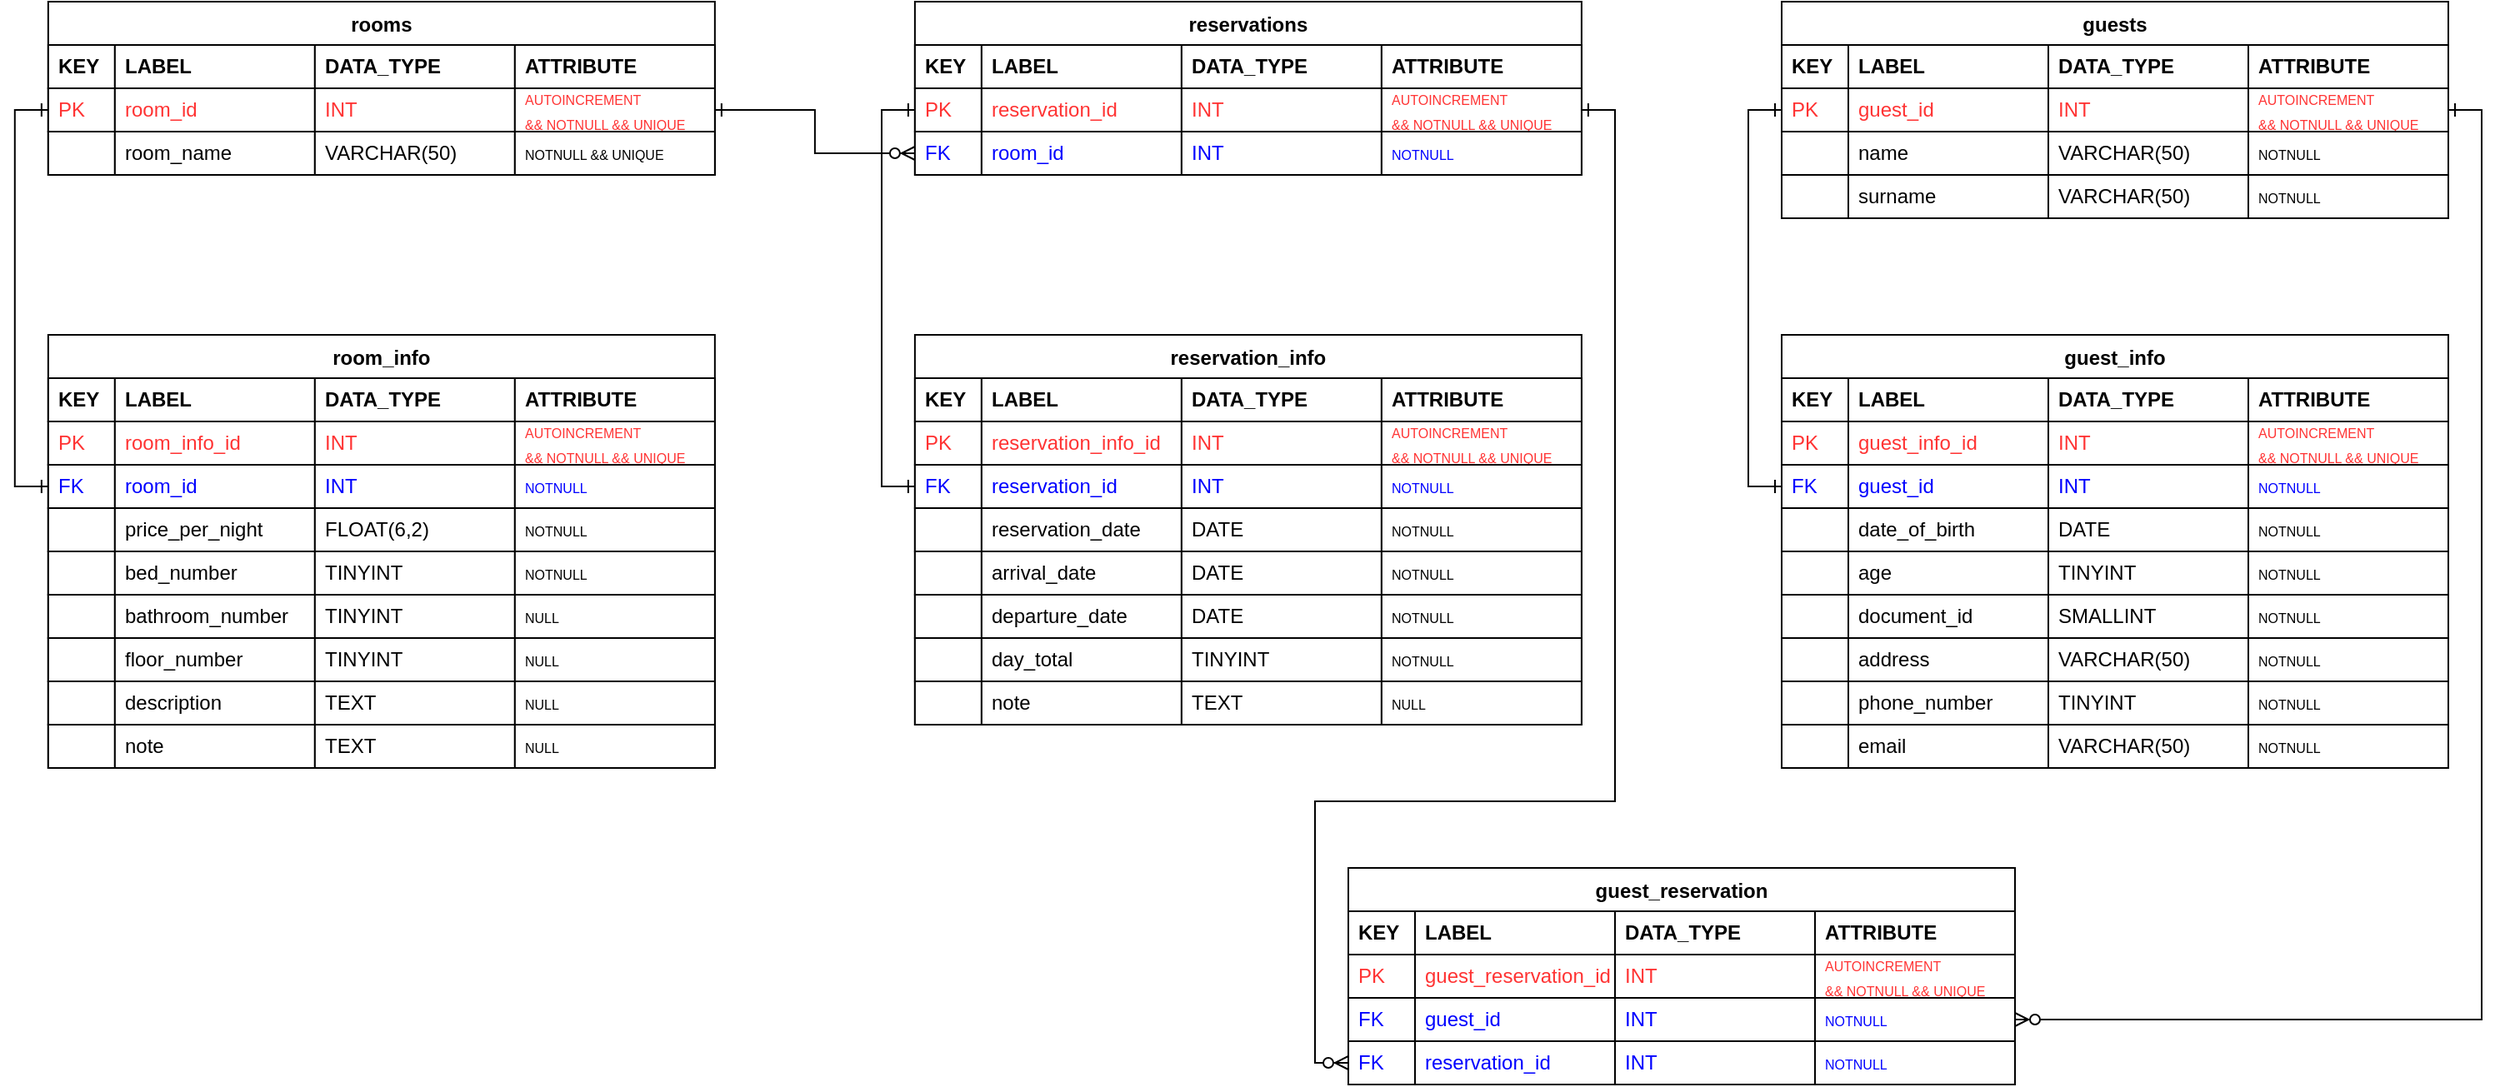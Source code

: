 <mxfile version="12.6.5" type="device" pages="2"><diagram id="C5RBs43oDa-KdzZeNtuy" name="Page-1"><mxGraphModel dx="1424" dy="817" grid="1" gridSize="10" guides="1" tooltips="1" connect="1" arrows="1" fold="1" page="1" pageScale="1" pageWidth="1654" pageHeight="1169" math="0" shadow="0"><root><mxCell id="WIyWlLk6GJQsqaUBKTNV-0"/><mxCell id="WIyWlLk6GJQsqaUBKTNV-1" parent="WIyWlLk6GJQsqaUBKTNV-0"/><mxCell id="LxGsTNbnJYJfSGrcaXIV-5" value="rooms" style="swimlane;fontStyle=1;childLayout=stackLayout;horizontal=1;startSize=26;horizontalStack=0;resizeParent=1;resizeLast=0;collapsible=1;marginBottom=0;rounded=0;shadow=0;strokeWidth=1;" vertex="1" parent="WIyWlLk6GJQsqaUBKTNV-1"><mxGeometry x="79.93" y="40" width="400" height="104" as="geometry"><mxRectangle x="40" y="40" width="160" height="26" as="alternateBounds"/></mxGeometry></mxCell><mxCell id="LxGsTNbnJYJfSGrcaXIV-6" value="" style="group;fontStyle=1" vertex="1" connectable="0" parent="LxGsTNbnJYJfSGrcaXIV-5"><mxGeometry y="26" width="400" height="26" as="geometry"/></mxCell><mxCell id="LxGsTNbnJYJfSGrcaXIV-7" value="&lt;font color=&quot;#000000&quot;&gt;KEY&lt;/font&gt;" style="whiteSpace=wrap;html=1;shadow=0;strokeColor=#000000;fontColor=#0000FF;fillColor=#ffffff;align=left;spacingLeft=4;fontStyle=1" vertex="1" parent="LxGsTNbnJYJfSGrcaXIV-6"><mxGeometry width="40" height="26" as="geometry"/></mxCell><mxCell id="LxGsTNbnJYJfSGrcaXIV-8" value="&lt;font color=&quot;#000000&quot;&gt;LABEL&lt;/font&gt;" style="whiteSpace=wrap;html=1;shadow=0;strokeColor=#000000;fontColor=#0000FF;fillColor=#ffffff;align=left;spacingLeft=4;fontStyle=1" vertex="1" parent="LxGsTNbnJYJfSGrcaXIV-6"><mxGeometry x="40" width="120" height="26" as="geometry"/></mxCell><mxCell id="LxGsTNbnJYJfSGrcaXIV-9" value="&lt;font color=&quot;#000000&quot;&gt;DATA_TYPE&lt;/font&gt;" style="whiteSpace=wrap;html=1;shadow=0;strokeColor=#000000;fontColor=#0000FF;fillColor=#ffffff;align=left;spacingLeft=4;fontStyle=1" vertex="1" parent="LxGsTNbnJYJfSGrcaXIV-6"><mxGeometry x="160" width="120" height="26" as="geometry"/></mxCell><mxCell id="LxGsTNbnJYJfSGrcaXIV-10" value="&lt;font color=&quot;#000000&quot;&gt;ATTRIBUTE&lt;/font&gt;" style="whiteSpace=wrap;html=1;shadow=0;strokeColor=#000000;fontColor=#0000FF;fillColor=#ffffff;align=left;spacingLeft=4;fontStyle=1" vertex="1" parent="LxGsTNbnJYJfSGrcaXIV-6"><mxGeometry x="280" width="120" height="26" as="geometry"/></mxCell><mxCell id="LxGsTNbnJYJfSGrcaXIV-11" value="" style="group;fontColor=#000000;" vertex="1" connectable="0" parent="LxGsTNbnJYJfSGrcaXIV-5"><mxGeometry y="52" width="400" height="26" as="geometry"/></mxCell><mxCell id="LxGsTNbnJYJfSGrcaXIV-12" value="&lt;font&gt;PK&lt;/font&gt;" style="whiteSpace=wrap;html=1;shadow=0;strokeColor=#000000;fontColor=#FF3333;fillColor=#ffffff;align=left;spacingLeft=4;" vertex="1" parent="LxGsTNbnJYJfSGrcaXIV-11"><mxGeometry width="40" height="26" as="geometry"/></mxCell><mxCell id="LxGsTNbnJYJfSGrcaXIV-13" value="&lt;span style=&quot;white-space: nowrap&quot;&gt;room_id&lt;/span&gt;" style="whiteSpace=wrap;html=1;shadow=0;strokeColor=#000000;fontColor=#FF3333;fillColor=#ffffff;align=left;spacingLeft=4;" vertex="1" parent="LxGsTNbnJYJfSGrcaXIV-11"><mxGeometry x="40" width="120" height="26" as="geometry"/></mxCell><mxCell id="LxGsTNbnJYJfSGrcaXIV-14" value="&lt;font&gt;INT&lt;/font&gt;" style="whiteSpace=wrap;html=1;shadow=0;strokeColor=#000000;fontColor=#FF3333;fillColor=#ffffff;align=left;spacingLeft=4;" vertex="1" parent="LxGsTNbnJYJfSGrcaXIV-11"><mxGeometry x="160" width="120" height="26" as="geometry"/></mxCell><mxCell id="LxGsTNbnJYJfSGrcaXIV-15" value="&lt;font style=&quot;font-size: 8px&quot;&gt;&lt;span style=&quot;&quot;&gt;AUTOINCREMENT &amp;amp;&amp;amp;&amp;nbsp;&lt;/span&gt;&lt;font style=&quot;font-size: 8px&quot;&gt;NOTNULL &amp;amp;&amp;amp; UNIQUE&lt;/font&gt;&lt;/font&gt;" style="whiteSpace=wrap;html=1;shadow=0;strokeColor=#000000;fontColor=#FF3333;fillColor=#ffffff;align=left;spacingLeft=4;spacing=2;" vertex="1" parent="LxGsTNbnJYJfSGrcaXIV-11"><mxGeometry x="280" width="120" height="26" as="geometry"/></mxCell><mxCell id="LxGsTNbnJYJfSGrcaXIV-21" value="" style="group;" vertex="1" connectable="0" parent="LxGsTNbnJYJfSGrcaXIV-5"><mxGeometry y="78" width="400" height="26" as="geometry"/></mxCell><mxCell id="LxGsTNbnJYJfSGrcaXIV-22" value="" style="whiteSpace=wrap;html=1;shadow=0;strokeColor=#000000;fontColor=#0000FF;fillColor=#ffffff;align=left;spacingLeft=4;" vertex="1" parent="LxGsTNbnJYJfSGrcaXIV-21"><mxGeometry width="40" height="26" as="geometry"/></mxCell><mxCell id="LxGsTNbnJYJfSGrcaXIV-23" value="&lt;font color=&quot;#000000&quot;&gt;room_name&lt;/font&gt;" style="whiteSpace=wrap;html=1;shadow=0;strokeColor=#000000;fontColor=#0000FF;fillColor=#ffffff;align=left;spacingLeft=4;" vertex="1" parent="LxGsTNbnJYJfSGrcaXIV-21"><mxGeometry x="40" width="120" height="26" as="geometry"/></mxCell><mxCell id="LxGsTNbnJYJfSGrcaXIV-24" value="&lt;font color=&quot;#000000&quot;&gt;VARCHAR(50)&lt;/font&gt;" style="whiteSpace=wrap;html=1;shadow=0;strokeColor=#000000;fontColor=#0000FF;fillColor=#ffffff;align=left;spacingLeft=4;" vertex="1" parent="LxGsTNbnJYJfSGrcaXIV-21"><mxGeometry x="160" width="120" height="26" as="geometry"/></mxCell><mxCell id="LxGsTNbnJYJfSGrcaXIV-25" value="&lt;font style=&quot;font-size: 8px&quot;&gt;&lt;font color=&quot;#000000&quot; style=&quot;font-size: 8px&quot;&gt;NOTNULL &amp;amp;&amp;amp; UNIQUE&lt;/font&gt;&lt;/font&gt;" style="whiteSpace=wrap;html=1;shadow=0;strokeColor=#000000;fontColor=#0000FF;fillColor=#ffffff;align=left;spacingLeft=4;" vertex="1" parent="LxGsTNbnJYJfSGrcaXIV-21"><mxGeometry x="280" width="120" height="26" as="geometry"/></mxCell><mxCell id="LQQaY1odp2YbAbBLAT3b-0" value="room_info" style="swimlane;fontStyle=1;childLayout=stackLayout;horizontal=1;startSize=26;horizontalStack=0;resizeParent=1;resizeLast=0;collapsible=1;marginBottom=0;rounded=0;shadow=0;strokeWidth=1;" vertex="1" parent="WIyWlLk6GJQsqaUBKTNV-1"><mxGeometry x="79.93" y="240" width="400" height="260" as="geometry"><mxRectangle x="40" y="40" width="160" height="26" as="alternateBounds"/></mxGeometry></mxCell><mxCell id="LQQaY1odp2YbAbBLAT3b-1" value="" style="group;fontStyle=1" vertex="1" connectable="0" parent="LQQaY1odp2YbAbBLAT3b-0"><mxGeometry y="26" width="400" height="26" as="geometry"/></mxCell><mxCell id="LQQaY1odp2YbAbBLAT3b-2" value="&lt;font color=&quot;#000000&quot;&gt;KEY&lt;/font&gt;" style="whiteSpace=wrap;html=1;shadow=0;strokeColor=#000000;fontColor=#0000FF;fillColor=#ffffff;align=left;spacingLeft=4;fontStyle=1" vertex="1" parent="LQQaY1odp2YbAbBLAT3b-1"><mxGeometry width="40" height="26" as="geometry"/></mxCell><mxCell id="LQQaY1odp2YbAbBLAT3b-3" value="&lt;font color=&quot;#000000&quot;&gt;LABEL&lt;/font&gt;" style="whiteSpace=wrap;html=1;shadow=0;strokeColor=#000000;fontColor=#0000FF;fillColor=#ffffff;align=left;spacingLeft=4;fontStyle=1" vertex="1" parent="LQQaY1odp2YbAbBLAT3b-1"><mxGeometry x="40" width="120" height="26" as="geometry"/></mxCell><mxCell id="LQQaY1odp2YbAbBLAT3b-4" value="&lt;font color=&quot;#000000&quot;&gt;DATA_TYPE&lt;/font&gt;" style="whiteSpace=wrap;html=1;shadow=0;strokeColor=#000000;fontColor=#0000FF;fillColor=#ffffff;align=left;spacingLeft=4;fontStyle=1" vertex="1" parent="LQQaY1odp2YbAbBLAT3b-1"><mxGeometry x="160" width="120" height="26" as="geometry"/></mxCell><mxCell id="LQQaY1odp2YbAbBLAT3b-5" value="&lt;font color=&quot;#000000&quot;&gt;ATTRIBUTE&lt;/font&gt;" style="whiteSpace=wrap;html=1;shadow=0;strokeColor=#000000;fontColor=#0000FF;fillColor=#ffffff;align=left;spacingLeft=4;fontStyle=1" vertex="1" parent="LQQaY1odp2YbAbBLAT3b-1"><mxGeometry x="280" width="120" height="26" as="geometry"/></mxCell><mxCell id="LQQaY1odp2YbAbBLAT3b-6" value="" style="group;fontColor=#000000;" vertex="1" connectable="0" parent="LQQaY1odp2YbAbBLAT3b-0"><mxGeometry y="52" width="400" height="26" as="geometry"/></mxCell><mxCell id="LQQaY1odp2YbAbBLAT3b-7" value="&lt;font&gt;PK&lt;/font&gt;" style="whiteSpace=wrap;html=1;shadow=0;strokeColor=#000000;fontColor=#FF3333;fillColor=#ffffff;align=left;spacingLeft=4;" vertex="1" parent="LQQaY1odp2YbAbBLAT3b-6"><mxGeometry width="40" height="26" as="geometry"/></mxCell><mxCell id="LQQaY1odp2YbAbBLAT3b-8" value="&lt;font&gt;room_info_id&lt;/font&gt;" style="whiteSpace=wrap;html=1;shadow=0;strokeColor=#000000;fontColor=#FF3333;fillColor=#ffffff;align=left;spacingLeft=4;" vertex="1" parent="LQQaY1odp2YbAbBLAT3b-6"><mxGeometry x="40" width="120" height="26" as="geometry"/></mxCell><mxCell id="LQQaY1odp2YbAbBLAT3b-9" value="&lt;font&gt;INT&lt;/font&gt;" style="whiteSpace=wrap;html=1;shadow=0;strokeColor=#000000;fontColor=#FF3333;fillColor=#ffffff;align=left;spacingLeft=4;" vertex="1" parent="LQQaY1odp2YbAbBLAT3b-6"><mxGeometry x="160" width="120" height="26" as="geometry"/></mxCell><mxCell id="LQQaY1odp2YbAbBLAT3b-10" value="&lt;font style=&quot;font-size: 8px&quot;&gt;&lt;span style=&quot;&quot;&gt;AUTOINCREMENT &amp;amp;&amp;amp;&amp;nbsp;&lt;/span&gt;&lt;font style=&quot;font-size: 8px&quot;&gt;NOTNULL &amp;amp;&amp;amp; UNIQUE&lt;/font&gt;&lt;/font&gt;" style="whiteSpace=wrap;html=1;shadow=0;strokeColor=#000000;fontColor=#FF3333;fillColor=#ffffff;align=left;spacingLeft=4;spacing=2;" vertex="1" parent="LQQaY1odp2YbAbBLAT3b-6"><mxGeometry x="280" width="120" height="26" as="geometry"/></mxCell><mxCell id="LQQaY1odp2YbAbBLAT3b-11" value="" style="group;" vertex="1" connectable="0" parent="LQQaY1odp2YbAbBLAT3b-0"><mxGeometry y="78" width="400" height="26" as="geometry"/></mxCell><mxCell id="LQQaY1odp2YbAbBLAT3b-12" value="&lt;font&gt;FK&lt;/font&gt;" style="whiteSpace=wrap;html=1;shadow=0;strokeColor=#000000;fontColor=#0000FF;fillColor=#ffffff;align=left;spacingLeft=4;" vertex="1" parent="LQQaY1odp2YbAbBLAT3b-11"><mxGeometry width="40" height="26" as="geometry"/></mxCell><mxCell id="LQQaY1odp2YbAbBLAT3b-13" value="&lt;font&gt;room_id&lt;/font&gt;" style="whiteSpace=wrap;html=1;shadow=0;strokeColor=#000000;fontColor=#0000FF;fillColor=#ffffff;align=left;spacingLeft=4;" vertex="1" parent="LQQaY1odp2YbAbBLAT3b-11"><mxGeometry x="40" width="120" height="26" as="geometry"/></mxCell><mxCell id="LQQaY1odp2YbAbBLAT3b-14" value="&lt;font&gt;INT&lt;/font&gt;" style="whiteSpace=wrap;html=1;shadow=0;strokeColor=#000000;fontColor=#0000FF;fillColor=#ffffff;align=left;spacingLeft=4;" vertex="1" parent="LQQaY1odp2YbAbBLAT3b-11"><mxGeometry x="160" width="120" height="26" as="geometry"/></mxCell><mxCell id="LQQaY1odp2YbAbBLAT3b-15" value="&lt;font style=&quot;font-size: 8px&quot;&gt;&lt;font style=&quot;font-size: 8px&quot;&gt;NOTNULL&lt;/font&gt;&lt;/font&gt;" style="whiteSpace=wrap;html=1;shadow=0;strokeColor=#000000;fontColor=#0000FF;fillColor=#ffffff;align=left;spacingLeft=4;" vertex="1" parent="LQQaY1odp2YbAbBLAT3b-11"><mxGeometry x="280" width="120" height="26" as="geometry"/></mxCell><mxCell id="LQQaY1odp2YbAbBLAT3b-16" value="" style="group;" vertex="1" connectable="0" parent="LQQaY1odp2YbAbBLAT3b-0"><mxGeometry y="104" width="400" height="26" as="geometry"/></mxCell><mxCell id="LQQaY1odp2YbAbBLAT3b-17" value="" style="whiteSpace=wrap;html=1;shadow=0;strokeColor=#000000;fontColor=#0000FF;fillColor=#ffffff;align=left;spacingLeft=4;" vertex="1" parent="LQQaY1odp2YbAbBLAT3b-16"><mxGeometry width="40" height="26" as="geometry"/></mxCell><mxCell id="LQQaY1odp2YbAbBLAT3b-18" value="&lt;font color=&quot;#000000&quot;&gt;price_per_night&lt;/font&gt;" style="whiteSpace=wrap;html=1;shadow=0;strokeColor=#000000;fontColor=#0000FF;fillColor=#ffffff;align=left;spacingLeft=4;" vertex="1" parent="LQQaY1odp2YbAbBLAT3b-16"><mxGeometry x="40" width="120" height="26" as="geometry"/></mxCell><mxCell id="LQQaY1odp2YbAbBLAT3b-19" value="&lt;font color=&quot;#000000&quot;&gt;FLOAT(6,2)&lt;/font&gt;" style="whiteSpace=wrap;html=1;shadow=0;strokeColor=#000000;fontColor=#0000FF;fillColor=#ffffff;align=left;spacingLeft=4;" vertex="1" parent="LQQaY1odp2YbAbBLAT3b-16"><mxGeometry x="160" width="120" height="26" as="geometry"/></mxCell><mxCell id="LQQaY1odp2YbAbBLAT3b-20" value="&lt;font style=&quot;font-size: 8px&quot;&gt;&lt;font color=&quot;#000000&quot; style=&quot;font-size: 8px&quot;&gt;NOTNULL&lt;/font&gt;&lt;/font&gt;" style="whiteSpace=wrap;html=1;shadow=0;strokeColor=#000000;fontColor=#0000FF;fillColor=#ffffff;align=left;spacingLeft=4;" vertex="1" parent="LQQaY1odp2YbAbBLAT3b-16"><mxGeometry x="280" width="120" height="26" as="geometry"/></mxCell><mxCell id="LQQaY1odp2YbAbBLAT3b-21" value="" style="group;" vertex="1" connectable="0" parent="LQQaY1odp2YbAbBLAT3b-0"><mxGeometry y="130" width="400" height="26" as="geometry"/></mxCell><mxCell id="LQQaY1odp2YbAbBLAT3b-22" value="" style="whiteSpace=wrap;html=1;shadow=0;strokeColor=#000000;fontColor=#0000FF;fillColor=#ffffff;align=left;spacingLeft=4;" vertex="1" parent="LQQaY1odp2YbAbBLAT3b-21"><mxGeometry width="40" height="26" as="geometry"/></mxCell><mxCell id="LQQaY1odp2YbAbBLAT3b-23" value="&lt;font color=&quot;#000000&quot;&gt;bed_number&lt;/font&gt;" style="whiteSpace=wrap;html=1;shadow=0;strokeColor=#000000;fontColor=#0000FF;fillColor=#ffffff;align=left;spacingLeft=4;" vertex="1" parent="LQQaY1odp2YbAbBLAT3b-21"><mxGeometry x="40" width="120" height="26" as="geometry"/></mxCell><mxCell id="LQQaY1odp2YbAbBLAT3b-24" value="&lt;font color=&quot;#000000&quot;&gt;TINYINT&lt;/font&gt;" style="whiteSpace=wrap;html=1;shadow=0;strokeColor=#000000;fontColor=#0000FF;fillColor=#ffffff;align=left;spacingLeft=4;" vertex="1" parent="LQQaY1odp2YbAbBLAT3b-21"><mxGeometry x="160" width="120" height="26" as="geometry"/></mxCell><mxCell id="LQQaY1odp2YbAbBLAT3b-25" value="&lt;font style=&quot;font-size: 8px&quot;&gt;&lt;font color=&quot;#000000&quot; style=&quot;font-size: 8px&quot;&gt;NOTNULL&lt;/font&gt;&lt;/font&gt;" style="whiteSpace=wrap;html=1;shadow=0;strokeColor=#000000;fontColor=#0000FF;fillColor=#ffffff;align=left;spacingLeft=4;" vertex="1" parent="LQQaY1odp2YbAbBLAT3b-21"><mxGeometry x="280" width="120" height="26" as="geometry"/></mxCell><mxCell id="LQQaY1odp2YbAbBLAT3b-26" value="" style="group;" vertex="1" connectable="0" parent="LQQaY1odp2YbAbBLAT3b-0"><mxGeometry y="156" width="400" height="26" as="geometry"/></mxCell><mxCell id="LQQaY1odp2YbAbBLAT3b-27" value="" style="whiteSpace=wrap;html=1;shadow=0;strokeColor=#000000;fontColor=#0000FF;fillColor=#ffffff;align=left;spacingLeft=4;" vertex="1" parent="LQQaY1odp2YbAbBLAT3b-26"><mxGeometry width="40" height="26" as="geometry"/></mxCell><mxCell id="LQQaY1odp2YbAbBLAT3b-28" value="&lt;font color=&quot;#000000&quot;&gt;bathroom_number&lt;/font&gt;" style="whiteSpace=wrap;html=1;shadow=0;strokeColor=#000000;fontColor=#0000FF;fillColor=#ffffff;align=left;spacingLeft=4;" vertex="1" parent="LQQaY1odp2YbAbBLAT3b-26"><mxGeometry x="40" width="120" height="26" as="geometry"/></mxCell><mxCell id="LQQaY1odp2YbAbBLAT3b-29" value="&lt;font color=&quot;#000000&quot;&gt;TINYINT&lt;/font&gt;" style="whiteSpace=wrap;html=1;shadow=0;strokeColor=#000000;fontColor=#0000FF;fillColor=#ffffff;align=left;spacingLeft=4;" vertex="1" parent="LQQaY1odp2YbAbBLAT3b-26"><mxGeometry x="160" width="120" height="26" as="geometry"/></mxCell><mxCell id="LQQaY1odp2YbAbBLAT3b-30" value="&lt;font style=&quot;font-size: 8px&quot;&gt;&lt;font color=&quot;#000000&quot; style=&quot;font-size: 8px&quot;&gt;NULL&lt;/font&gt;&lt;/font&gt;" style="whiteSpace=wrap;html=1;shadow=0;strokeColor=#000000;fontColor=#0000FF;fillColor=#ffffff;align=left;spacingLeft=4;" vertex="1" parent="LQQaY1odp2YbAbBLAT3b-26"><mxGeometry x="280" width="120" height="26" as="geometry"/></mxCell><mxCell id="LQQaY1odp2YbAbBLAT3b-31" value="" style="group;" vertex="1" connectable="0" parent="LQQaY1odp2YbAbBLAT3b-0"><mxGeometry y="182" width="400" height="26" as="geometry"/></mxCell><mxCell id="LQQaY1odp2YbAbBLAT3b-32" value="" style="whiteSpace=wrap;html=1;shadow=0;strokeColor=#000000;fontColor=#0000FF;fillColor=#ffffff;align=left;spacingLeft=4;" vertex="1" parent="LQQaY1odp2YbAbBLAT3b-31"><mxGeometry width="40" height="26" as="geometry"/></mxCell><mxCell id="LQQaY1odp2YbAbBLAT3b-33" value="&lt;font color=&quot;#000000&quot;&gt;floor_number&lt;/font&gt;" style="whiteSpace=wrap;html=1;shadow=0;strokeColor=#000000;fontColor=#0000FF;fillColor=#ffffff;align=left;spacingLeft=4;" vertex="1" parent="LQQaY1odp2YbAbBLAT3b-31"><mxGeometry x="40" width="120" height="26" as="geometry"/></mxCell><mxCell id="LQQaY1odp2YbAbBLAT3b-34" value="&lt;font color=&quot;#000000&quot;&gt;TINYINT&lt;/font&gt;" style="whiteSpace=wrap;html=1;shadow=0;strokeColor=#000000;fontColor=#0000FF;fillColor=#ffffff;align=left;spacingLeft=4;" vertex="1" parent="LQQaY1odp2YbAbBLAT3b-31"><mxGeometry x="160" width="120" height="26" as="geometry"/></mxCell><mxCell id="LQQaY1odp2YbAbBLAT3b-35" value="&lt;font style=&quot;font-size: 8px&quot;&gt;&lt;font color=&quot;#000000&quot; style=&quot;font-size: 8px&quot;&gt;NULL&lt;/font&gt;&lt;/font&gt;" style="whiteSpace=wrap;html=1;shadow=0;strokeColor=#000000;fontColor=#0000FF;fillColor=#ffffff;align=left;spacingLeft=4;" vertex="1" parent="LQQaY1odp2YbAbBLAT3b-31"><mxGeometry x="280" width="120" height="26" as="geometry"/></mxCell><mxCell id="LQQaY1odp2YbAbBLAT3b-36" value="" style="group;" vertex="1" connectable="0" parent="LQQaY1odp2YbAbBLAT3b-0"><mxGeometry y="208" width="400" height="26" as="geometry"/></mxCell><mxCell id="LQQaY1odp2YbAbBLAT3b-37" value="" style="whiteSpace=wrap;html=1;shadow=0;strokeColor=#000000;fontColor=#0000FF;fillColor=#ffffff;align=left;spacingLeft=4;" vertex="1" parent="LQQaY1odp2YbAbBLAT3b-36"><mxGeometry width="40" height="26" as="geometry"/></mxCell><mxCell id="LQQaY1odp2YbAbBLAT3b-38" value="&lt;font color=&quot;#000000&quot;&gt;description&lt;/font&gt;" style="whiteSpace=wrap;html=1;shadow=0;strokeColor=#000000;fontColor=#0000FF;fillColor=#ffffff;align=left;spacingLeft=4;" vertex="1" parent="LQQaY1odp2YbAbBLAT3b-36"><mxGeometry x="40" width="120" height="26" as="geometry"/></mxCell><mxCell id="LQQaY1odp2YbAbBLAT3b-39" value="&lt;font color=&quot;#000000&quot;&gt;TEXT&lt;/font&gt;" style="whiteSpace=wrap;html=1;shadow=0;strokeColor=#000000;fontColor=#0000FF;fillColor=#ffffff;align=left;spacingLeft=4;" vertex="1" parent="LQQaY1odp2YbAbBLAT3b-36"><mxGeometry x="160" width="120" height="26" as="geometry"/></mxCell><mxCell id="LQQaY1odp2YbAbBLAT3b-40" value="&lt;font style=&quot;font-size: 8px&quot;&gt;&lt;font color=&quot;#000000&quot; style=&quot;font-size: 8px&quot;&gt;NULL&lt;/font&gt;&lt;/font&gt;" style="whiteSpace=wrap;html=1;shadow=0;strokeColor=#000000;fontColor=#0000FF;fillColor=#ffffff;align=left;spacingLeft=4;" vertex="1" parent="LQQaY1odp2YbAbBLAT3b-36"><mxGeometry x="280" width="120" height="26" as="geometry"/></mxCell><mxCell id="LQQaY1odp2YbAbBLAT3b-41" value="" style="group;" vertex="1" connectable="0" parent="LQQaY1odp2YbAbBLAT3b-0"><mxGeometry y="234" width="400" height="26" as="geometry"/></mxCell><mxCell id="LQQaY1odp2YbAbBLAT3b-42" value="" style="whiteSpace=wrap;html=1;shadow=0;strokeColor=#000000;fontColor=#0000FF;fillColor=#ffffff;align=left;spacingLeft=4;" vertex="1" parent="LQQaY1odp2YbAbBLAT3b-41"><mxGeometry width="40" height="26" as="geometry"/></mxCell><mxCell id="LQQaY1odp2YbAbBLAT3b-43" value="&lt;font color=&quot;#000000&quot;&gt;note&lt;/font&gt;" style="whiteSpace=wrap;html=1;shadow=0;strokeColor=#000000;fontColor=#0000FF;fillColor=#ffffff;align=left;spacingLeft=4;" vertex="1" parent="LQQaY1odp2YbAbBLAT3b-41"><mxGeometry x="40" width="120" height="26" as="geometry"/></mxCell><mxCell id="LQQaY1odp2YbAbBLAT3b-44" value="&lt;font color=&quot;#000000&quot;&gt;TEXT&lt;/font&gt;" style="whiteSpace=wrap;html=1;shadow=0;strokeColor=#000000;fontColor=#0000FF;fillColor=#ffffff;align=left;spacingLeft=4;" vertex="1" parent="LQQaY1odp2YbAbBLAT3b-41"><mxGeometry x="160" width="120" height="26" as="geometry"/></mxCell><mxCell id="LQQaY1odp2YbAbBLAT3b-45" value="&lt;font style=&quot;font-size: 8px&quot;&gt;&lt;font color=&quot;#000000&quot; style=&quot;font-size: 8px&quot;&gt;NULL&lt;/font&gt;&lt;/font&gt;" style="whiteSpace=wrap;html=1;shadow=0;strokeColor=#000000;fontColor=#0000FF;fillColor=#ffffff;align=left;spacingLeft=4;" vertex="1" parent="LQQaY1odp2YbAbBLAT3b-41"><mxGeometry x="280" width="120" height="26" as="geometry"/></mxCell><mxCell id="LQQaY1odp2YbAbBLAT3b-56" style="edgeStyle=orthogonalEdgeStyle;rounded=0;orthogonalLoop=1;jettySize=auto;html=1;exitX=0;exitY=0.5;exitDx=0;exitDy=0;entryX=0;entryY=0.5;entryDx=0;entryDy=0;startArrow=ERone;startFill=0;endArrow=ERone;endFill=0;fontColor=#000000;" edge="1" parent="WIyWlLk6GJQsqaUBKTNV-1" source="LxGsTNbnJYJfSGrcaXIV-12" target="LQQaY1odp2YbAbBLAT3b-12"><mxGeometry relative="1" as="geometry"/></mxCell><mxCell id="LQQaY1odp2YbAbBLAT3b-113" value="reservations" style="swimlane;fontStyle=1;childLayout=stackLayout;horizontal=1;startSize=26;horizontalStack=0;resizeParent=1;resizeLast=0;collapsible=1;marginBottom=0;rounded=0;shadow=0;strokeWidth=1;fontColor=#000000;" vertex="1" parent="WIyWlLk6GJQsqaUBKTNV-1"><mxGeometry x="599.95" y="40" width="400" height="104" as="geometry"><mxRectangle x="40" y="40" width="160" height="26" as="alternateBounds"/></mxGeometry></mxCell><mxCell id="LQQaY1odp2YbAbBLAT3b-114" value="" style="group;fontStyle=1" vertex="1" connectable="0" parent="LQQaY1odp2YbAbBLAT3b-113"><mxGeometry y="26" width="400" height="26" as="geometry"/></mxCell><mxCell id="LQQaY1odp2YbAbBLAT3b-115" value="&lt;font color=&quot;#000000&quot;&gt;KEY&lt;/font&gt;" style="whiteSpace=wrap;html=1;shadow=0;strokeColor=#000000;fontColor=#0000FF;fillColor=#ffffff;align=left;spacingLeft=4;fontStyle=1" vertex="1" parent="LQQaY1odp2YbAbBLAT3b-114"><mxGeometry width="40" height="26" as="geometry"/></mxCell><mxCell id="LQQaY1odp2YbAbBLAT3b-116" value="&lt;font color=&quot;#000000&quot;&gt;LABEL&lt;/font&gt;" style="whiteSpace=wrap;html=1;shadow=0;strokeColor=#000000;fontColor=#0000FF;fillColor=#ffffff;align=left;spacingLeft=4;fontStyle=1" vertex="1" parent="LQQaY1odp2YbAbBLAT3b-114"><mxGeometry x="40" width="120" height="26" as="geometry"/></mxCell><mxCell id="LQQaY1odp2YbAbBLAT3b-117" value="&lt;font color=&quot;#000000&quot;&gt;DATA_TYPE&lt;/font&gt;" style="whiteSpace=wrap;html=1;shadow=0;strokeColor=#000000;fontColor=#0000FF;fillColor=#ffffff;align=left;spacingLeft=4;fontStyle=1" vertex="1" parent="LQQaY1odp2YbAbBLAT3b-114"><mxGeometry x="160" width="120" height="26" as="geometry"/></mxCell><mxCell id="LQQaY1odp2YbAbBLAT3b-118" value="&lt;font color=&quot;#000000&quot;&gt;ATTRIBUTE&lt;/font&gt;" style="whiteSpace=wrap;html=1;shadow=0;strokeColor=#000000;fontColor=#0000FF;fillColor=#ffffff;align=left;spacingLeft=4;fontStyle=1" vertex="1" parent="LQQaY1odp2YbAbBLAT3b-114"><mxGeometry x="280" width="120" height="26" as="geometry"/></mxCell><mxCell id="LQQaY1odp2YbAbBLAT3b-119" value="" style="group;fontColor=#000000;" vertex="1" connectable="0" parent="LQQaY1odp2YbAbBLAT3b-113"><mxGeometry y="52" width="400" height="26" as="geometry"/></mxCell><mxCell id="LQQaY1odp2YbAbBLAT3b-120" value="&lt;font&gt;PK&lt;/font&gt;" style="whiteSpace=wrap;html=1;shadow=0;strokeColor=#000000;fontColor=#FF3333;fillColor=#ffffff;align=left;spacingLeft=4;" vertex="1" parent="LQQaY1odp2YbAbBLAT3b-119"><mxGeometry width="40" height="26" as="geometry"/></mxCell><mxCell id="LQQaY1odp2YbAbBLAT3b-121" value="&lt;span style=&quot;white-space: nowrap&quot;&gt;reservation_id&lt;/span&gt;" style="whiteSpace=wrap;html=1;shadow=0;strokeColor=#000000;fontColor=#FF3333;fillColor=#ffffff;align=left;spacingLeft=4;" vertex="1" parent="LQQaY1odp2YbAbBLAT3b-119"><mxGeometry x="40" width="120" height="26" as="geometry"/></mxCell><mxCell id="LQQaY1odp2YbAbBLAT3b-122" value="&lt;font&gt;INT&lt;/font&gt;" style="whiteSpace=wrap;html=1;shadow=0;strokeColor=#000000;fontColor=#FF3333;fillColor=#ffffff;align=left;spacingLeft=4;" vertex="1" parent="LQQaY1odp2YbAbBLAT3b-119"><mxGeometry x="160" width="120" height="26" as="geometry"/></mxCell><mxCell id="LQQaY1odp2YbAbBLAT3b-123" value="&lt;font style=&quot;font-size: 8px&quot;&gt;&lt;span style=&quot;&quot;&gt;AUTOINCREMENT &amp;amp;&amp;amp;&amp;nbsp;&lt;/span&gt;&lt;font style=&quot;font-size: 8px&quot;&gt;NOTNULL &amp;amp;&amp;amp; UNIQUE&lt;/font&gt;&lt;/font&gt;" style="whiteSpace=wrap;html=1;shadow=0;strokeColor=#000000;fontColor=#FF3333;fillColor=#ffffff;align=left;spacingLeft=4;spacing=2;" vertex="1" parent="LQQaY1odp2YbAbBLAT3b-119"><mxGeometry x="280" width="120" height="26" as="geometry"/></mxCell><mxCell id="LQQaY1odp2YbAbBLAT3b-124" value="" style="group;" vertex="1" connectable="0" parent="LQQaY1odp2YbAbBLAT3b-113"><mxGeometry y="78" width="400" height="26" as="geometry"/></mxCell><mxCell id="LQQaY1odp2YbAbBLAT3b-125" value="FK" style="whiteSpace=wrap;html=1;shadow=0;strokeColor=#000000;fontColor=#0000FF;fillColor=#ffffff;align=left;spacingLeft=4;" vertex="1" parent="LQQaY1odp2YbAbBLAT3b-124"><mxGeometry width="40" height="26" as="geometry"/></mxCell><mxCell id="LQQaY1odp2YbAbBLAT3b-126" value="&lt;font&gt;room_id&lt;/font&gt;" style="whiteSpace=wrap;html=1;shadow=0;strokeColor=#000000;fontColor=#0000FF;fillColor=#ffffff;align=left;spacingLeft=4;" vertex="1" parent="LQQaY1odp2YbAbBLAT3b-124"><mxGeometry x="40" width="120" height="26" as="geometry"/></mxCell><mxCell id="LQQaY1odp2YbAbBLAT3b-127" value="&lt;font&gt;INT&lt;/font&gt;" style="whiteSpace=wrap;html=1;shadow=0;strokeColor=#000000;fontColor=#0000FF;fillColor=#ffffff;align=left;spacingLeft=4;" vertex="1" parent="LQQaY1odp2YbAbBLAT3b-124"><mxGeometry x="160" width="120" height="26" as="geometry"/></mxCell><mxCell id="LQQaY1odp2YbAbBLAT3b-128" value="&lt;font style=&quot;font-size: 8px&quot;&gt;&lt;font style=&quot;font-size: 8px&quot;&gt;NOTNULL&lt;br&gt;&lt;/font&gt;&lt;/font&gt;" style="whiteSpace=wrap;html=1;shadow=0;strokeColor=#000000;fontColor=#0000FF;fillColor=#ffffff;align=left;spacingLeft=4;labelBackgroundColor=none;" vertex="1" parent="LQQaY1odp2YbAbBLAT3b-124"><mxGeometry x="280" width="120" height="26" as="geometry"/></mxCell><mxCell id="LQQaY1odp2YbAbBLAT3b-164" value="reservation_info" style="swimlane;fontStyle=1;childLayout=stackLayout;horizontal=1;startSize=26;horizontalStack=0;resizeParent=1;resizeLast=0;collapsible=1;marginBottom=0;rounded=0;shadow=0;strokeWidth=1;" vertex="1" parent="WIyWlLk6GJQsqaUBKTNV-1"><mxGeometry x="599.95" y="240" width="400" height="234" as="geometry"><mxRectangle x="40" y="40" width="160" height="26" as="alternateBounds"/></mxGeometry></mxCell><mxCell id="LQQaY1odp2YbAbBLAT3b-165" value="" style="group;fontStyle=1" vertex="1" connectable="0" parent="LQQaY1odp2YbAbBLAT3b-164"><mxGeometry y="26" width="400" height="26" as="geometry"/></mxCell><mxCell id="LQQaY1odp2YbAbBLAT3b-166" value="&lt;font color=&quot;#000000&quot;&gt;KEY&lt;/font&gt;" style="whiteSpace=wrap;html=1;shadow=0;strokeColor=#000000;fontColor=#0000FF;fillColor=#ffffff;align=left;spacingLeft=4;fontStyle=1" vertex="1" parent="LQQaY1odp2YbAbBLAT3b-165"><mxGeometry width="40" height="26" as="geometry"/></mxCell><mxCell id="LQQaY1odp2YbAbBLAT3b-167" value="&lt;font color=&quot;#000000&quot;&gt;LABEL&lt;/font&gt;" style="whiteSpace=wrap;html=1;shadow=0;strokeColor=#000000;fontColor=#0000FF;fillColor=#ffffff;align=left;spacingLeft=4;fontStyle=1" vertex="1" parent="LQQaY1odp2YbAbBLAT3b-165"><mxGeometry x="40" width="120" height="26" as="geometry"/></mxCell><mxCell id="LQQaY1odp2YbAbBLAT3b-168" value="&lt;font color=&quot;#000000&quot;&gt;DATA_TYPE&lt;/font&gt;" style="whiteSpace=wrap;html=1;shadow=0;strokeColor=#000000;fontColor=#0000FF;fillColor=#ffffff;align=left;spacingLeft=4;fontStyle=1" vertex="1" parent="LQQaY1odp2YbAbBLAT3b-165"><mxGeometry x="160" width="120" height="26" as="geometry"/></mxCell><mxCell id="LQQaY1odp2YbAbBLAT3b-169" value="&lt;font color=&quot;#000000&quot;&gt;ATTRIBUTE&lt;/font&gt;" style="whiteSpace=wrap;html=1;shadow=0;strokeColor=#000000;fontColor=#0000FF;fillColor=#ffffff;align=left;spacingLeft=4;fontStyle=1" vertex="1" parent="LQQaY1odp2YbAbBLAT3b-165"><mxGeometry x="280" width="120" height="26" as="geometry"/></mxCell><mxCell id="LQQaY1odp2YbAbBLAT3b-170" value="" style="group;fontColor=#000000;" vertex="1" connectable="0" parent="LQQaY1odp2YbAbBLAT3b-164"><mxGeometry y="52" width="400" height="26" as="geometry"/></mxCell><mxCell id="LQQaY1odp2YbAbBLAT3b-171" value="&lt;font&gt;PK&lt;/font&gt;" style="whiteSpace=wrap;html=1;shadow=0;strokeColor=#000000;fontColor=#FF3333;fillColor=#ffffff;align=left;spacingLeft=4;" vertex="1" parent="LQQaY1odp2YbAbBLAT3b-170"><mxGeometry width="40" height="26" as="geometry"/></mxCell><mxCell id="LQQaY1odp2YbAbBLAT3b-172" value="&lt;font&gt;reservation_info_id&lt;/font&gt;" style="whiteSpace=wrap;html=1;shadow=0;strokeColor=#000000;fontColor=#FF3333;fillColor=#ffffff;align=left;spacingLeft=4;" vertex="1" parent="LQQaY1odp2YbAbBLAT3b-170"><mxGeometry x="40" width="120" height="26" as="geometry"/></mxCell><mxCell id="LQQaY1odp2YbAbBLAT3b-173" value="&lt;font&gt;INT&lt;/font&gt;" style="whiteSpace=wrap;html=1;shadow=0;strokeColor=#000000;fontColor=#FF3333;fillColor=#ffffff;align=left;spacingLeft=4;" vertex="1" parent="LQQaY1odp2YbAbBLAT3b-170"><mxGeometry x="160" width="120" height="26" as="geometry"/></mxCell><mxCell id="LQQaY1odp2YbAbBLAT3b-174" value="&lt;font style=&quot;font-size: 8px&quot;&gt;&lt;span style=&quot;&quot;&gt;AUTOINCREMENT &amp;amp;&amp;amp;&amp;nbsp;&lt;/span&gt;&lt;font style=&quot;font-size: 8px&quot;&gt;NOTNULL &amp;amp;&amp;amp; UNIQUE&lt;/font&gt;&lt;/font&gt;" style="whiteSpace=wrap;html=1;shadow=0;strokeColor=#000000;fontColor=#FF3333;fillColor=#ffffff;align=left;spacingLeft=4;spacing=2;" vertex="1" parent="LQQaY1odp2YbAbBLAT3b-170"><mxGeometry x="280" width="120" height="26" as="geometry"/></mxCell><mxCell id="LQQaY1odp2YbAbBLAT3b-175" value="" style="group;" vertex="1" connectable="0" parent="LQQaY1odp2YbAbBLAT3b-164"><mxGeometry y="78" width="400" height="26" as="geometry"/></mxCell><mxCell id="LQQaY1odp2YbAbBLAT3b-176" value="&lt;font&gt;FK&lt;/font&gt;" style="whiteSpace=wrap;html=1;shadow=0;strokeColor=#000000;fontColor=#0000FF;fillColor=#ffffff;align=left;spacingLeft=4;" vertex="1" parent="LQQaY1odp2YbAbBLAT3b-175"><mxGeometry width="40" height="26" as="geometry"/></mxCell><mxCell id="LQQaY1odp2YbAbBLAT3b-177" value="&lt;font&gt;reservation_id&lt;/font&gt;" style="whiteSpace=wrap;html=1;shadow=0;strokeColor=#000000;fontColor=#0000FF;fillColor=#ffffff;align=left;spacingLeft=4;" vertex="1" parent="LQQaY1odp2YbAbBLAT3b-175"><mxGeometry x="40" width="120" height="26" as="geometry"/></mxCell><mxCell id="LQQaY1odp2YbAbBLAT3b-178" value="&lt;font&gt;INT&lt;/font&gt;" style="whiteSpace=wrap;html=1;shadow=0;strokeColor=#000000;fontColor=#0000FF;fillColor=#ffffff;align=left;spacingLeft=4;" vertex="1" parent="LQQaY1odp2YbAbBLAT3b-175"><mxGeometry x="160" width="120" height="26" as="geometry"/></mxCell><mxCell id="LQQaY1odp2YbAbBLAT3b-179" value="&lt;font style=&quot;font-size: 8px&quot;&gt;&lt;font style=&quot;font-size: 8px&quot;&gt;NOTNULL&lt;/font&gt;&lt;/font&gt;" style="whiteSpace=wrap;html=1;shadow=0;strokeColor=#000000;fontColor=#0000FF;fillColor=#ffffff;align=left;spacingLeft=4;" vertex="1" parent="LQQaY1odp2YbAbBLAT3b-175"><mxGeometry x="280" width="120" height="26" as="geometry"/></mxCell><mxCell id="LQQaY1odp2YbAbBLAT3b-180" value="" style="group;" vertex="1" connectable="0" parent="LQQaY1odp2YbAbBLAT3b-164"><mxGeometry y="104" width="400" height="26" as="geometry"/></mxCell><mxCell id="LQQaY1odp2YbAbBLAT3b-181" value="" style="whiteSpace=wrap;html=1;shadow=0;strokeColor=#000000;fontColor=#000000;fillColor=#ffffff;align=left;spacingLeft=4;" vertex="1" parent="LQQaY1odp2YbAbBLAT3b-180"><mxGeometry width="40" height="26" as="geometry"/></mxCell><mxCell id="LQQaY1odp2YbAbBLAT3b-182" value="&lt;font&gt;reservation_date&lt;/font&gt;" style="whiteSpace=wrap;html=1;shadow=0;strokeColor=#000000;fontColor=#000000;fillColor=#ffffff;align=left;spacingLeft=4;" vertex="1" parent="LQQaY1odp2YbAbBLAT3b-180"><mxGeometry x="40" width="120" height="26" as="geometry"/></mxCell><mxCell id="LQQaY1odp2YbAbBLAT3b-183" value="&lt;font&gt;DATE&lt;/font&gt;" style="whiteSpace=wrap;html=1;shadow=0;strokeColor=#000000;fontColor=#000000;fillColor=#ffffff;align=left;spacingLeft=4;" vertex="1" parent="LQQaY1odp2YbAbBLAT3b-180"><mxGeometry x="160" width="120" height="26" as="geometry"/></mxCell><mxCell id="LQQaY1odp2YbAbBLAT3b-184" value="&lt;font style=&quot;font-size: 8px&quot;&gt;&lt;font style=&quot;font-size: 8px&quot;&gt;NOTNULL&lt;/font&gt;&lt;/font&gt;" style="whiteSpace=wrap;html=1;shadow=0;strokeColor=#000000;fontColor=#000000;fillColor=#ffffff;align=left;spacingLeft=4;" vertex="1" parent="LQQaY1odp2YbAbBLAT3b-180"><mxGeometry x="280" width="120" height="26" as="geometry"/></mxCell><mxCell id="LQQaY1odp2YbAbBLAT3b-185" value="" style="group;" vertex="1" connectable="0" parent="LQQaY1odp2YbAbBLAT3b-164"><mxGeometry y="130" width="400" height="26" as="geometry"/></mxCell><mxCell id="LQQaY1odp2YbAbBLAT3b-186" value="" style="whiteSpace=wrap;html=1;shadow=0;strokeColor=#000000;fontColor=#000000;fillColor=#ffffff;align=left;spacingLeft=4;" vertex="1" parent="LQQaY1odp2YbAbBLAT3b-185"><mxGeometry width="40" height="26" as="geometry"/></mxCell><mxCell id="LQQaY1odp2YbAbBLAT3b-187" value="&lt;font&gt;arrival_date&lt;/font&gt;" style="whiteSpace=wrap;html=1;shadow=0;strokeColor=#000000;fontColor=#000000;fillColor=#ffffff;align=left;spacingLeft=4;" vertex="1" parent="LQQaY1odp2YbAbBLAT3b-185"><mxGeometry x="40" width="120" height="26" as="geometry"/></mxCell><mxCell id="LQQaY1odp2YbAbBLAT3b-188" value="&lt;font&gt;DATE&lt;/font&gt;" style="whiteSpace=wrap;html=1;shadow=0;strokeColor=#000000;fontColor=#000000;fillColor=#ffffff;align=left;spacingLeft=4;" vertex="1" parent="LQQaY1odp2YbAbBLAT3b-185"><mxGeometry x="160" width="120" height="26" as="geometry"/></mxCell><mxCell id="LQQaY1odp2YbAbBLAT3b-189" value="&lt;font style=&quot;font-size: 8px&quot;&gt;&lt;font style=&quot;font-size: 8px&quot;&gt;NOTNULL&lt;/font&gt;&lt;/font&gt;" style="whiteSpace=wrap;html=1;shadow=0;strokeColor=#000000;fontColor=#000000;fillColor=#ffffff;align=left;spacingLeft=4;" vertex="1" parent="LQQaY1odp2YbAbBLAT3b-185"><mxGeometry x="280" width="120" height="26" as="geometry"/></mxCell><mxCell id="LQQaY1odp2YbAbBLAT3b-190" value="" style="group;" vertex="1" connectable="0" parent="LQQaY1odp2YbAbBLAT3b-164"><mxGeometry y="156" width="400" height="26" as="geometry"/></mxCell><mxCell id="LQQaY1odp2YbAbBLAT3b-191" value="" style="whiteSpace=wrap;html=1;shadow=0;strokeColor=#000000;fontColor=#000000;fillColor=#ffffff;align=left;spacingLeft=4;" vertex="1" parent="LQQaY1odp2YbAbBLAT3b-190"><mxGeometry width="40" height="26" as="geometry"/></mxCell><mxCell id="LQQaY1odp2YbAbBLAT3b-192" value="&lt;font&gt;departure_date&lt;/font&gt;" style="whiteSpace=wrap;html=1;shadow=0;strokeColor=#000000;fontColor=#000000;fillColor=#ffffff;align=left;spacingLeft=4;" vertex="1" parent="LQQaY1odp2YbAbBLAT3b-190"><mxGeometry x="40" width="120" height="26" as="geometry"/></mxCell><mxCell id="LQQaY1odp2YbAbBLAT3b-193" value="&lt;font&gt;DATE&lt;/font&gt;" style="whiteSpace=wrap;html=1;shadow=0;strokeColor=#000000;fontColor=#000000;fillColor=#ffffff;align=left;spacingLeft=4;" vertex="1" parent="LQQaY1odp2YbAbBLAT3b-190"><mxGeometry x="160" width="120" height="26" as="geometry"/></mxCell><mxCell id="LQQaY1odp2YbAbBLAT3b-194" value="&lt;font style=&quot;font-size: 8px&quot;&gt;&lt;font style=&quot;font-size: 8px&quot;&gt;NOTNULL&lt;/font&gt;&lt;/font&gt;" style="whiteSpace=wrap;html=1;shadow=0;strokeColor=#000000;fontColor=#000000;fillColor=#ffffff;align=left;spacingLeft=4;" vertex="1" parent="LQQaY1odp2YbAbBLAT3b-190"><mxGeometry x="280" width="120" height="26" as="geometry"/></mxCell><mxCell id="LQQaY1odp2YbAbBLAT3b-195" value="" style="group;" vertex="1" connectable="0" parent="LQQaY1odp2YbAbBLAT3b-164"><mxGeometry y="182" width="400" height="26" as="geometry"/></mxCell><mxCell id="LQQaY1odp2YbAbBLAT3b-196" value="" style="whiteSpace=wrap;html=1;shadow=0;strokeColor=#000000;fontColor=#000000;fillColor=#ffffff;align=left;spacingLeft=4;" vertex="1" parent="LQQaY1odp2YbAbBLAT3b-195"><mxGeometry width="40" height="26" as="geometry"/></mxCell><mxCell id="LQQaY1odp2YbAbBLAT3b-197" value="&lt;font&gt;day_total&lt;/font&gt;" style="whiteSpace=wrap;html=1;shadow=0;strokeColor=#000000;fontColor=#000000;fillColor=#ffffff;align=left;spacingLeft=4;" vertex="1" parent="LQQaY1odp2YbAbBLAT3b-195"><mxGeometry x="40" width="120" height="26" as="geometry"/></mxCell><mxCell id="LQQaY1odp2YbAbBLAT3b-198" value="&lt;font&gt;TINYINT&lt;/font&gt;" style="whiteSpace=wrap;html=1;shadow=0;strokeColor=#000000;fontColor=#000000;fillColor=#ffffff;align=left;spacingLeft=4;" vertex="1" parent="LQQaY1odp2YbAbBLAT3b-195"><mxGeometry x="160" width="120" height="26" as="geometry"/></mxCell><mxCell id="LQQaY1odp2YbAbBLAT3b-199" value="&lt;font style=&quot;font-size: 8px&quot;&gt;&lt;font style=&quot;font-size: 8px&quot;&gt;NOTNULL&lt;/font&gt;&lt;/font&gt;" style="whiteSpace=wrap;html=1;shadow=0;strokeColor=#000000;fontColor=#000000;fillColor=#ffffff;align=left;spacingLeft=4;" vertex="1" parent="LQQaY1odp2YbAbBLAT3b-195"><mxGeometry x="280" width="120" height="26" as="geometry"/></mxCell><mxCell id="LQQaY1odp2YbAbBLAT3b-200" value="" style="group;" vertex="1" connectable="0" parent="LQQaY1odp2YbAbBLAT3b-164"><mxGeometry y="208" width="400" height="26" as="geometry"/></mxCell><mxCell id="LQQaY1odp2YbAbBLAT3b-201" value="" style="whiteSpace=wrap;html=1;shadow=0;strokeColor=#000000;fontColor=#000000;fillColor=#ffffff;align=left;spacingLeft=4;" vertex="1" parent="LQQaY1odp2YbAbBLAT3b-200"><mxGeometry width="40" height="26" as="geometry"/></mxCell><mxCell id="LQQaY1odp2YbAbBLAT3b-202" value="&lt;font&gt;note&lt;/font&gt;" style="whiteSpace=wrap;html=1;shadow=0;strokeColor=#000000;fontColor=#000000;fillColor=#ffffff;align=left;spacingLeft=4;" vertex="1" parent="LQQaY1odp2YbAbBLAT3b-200"><mxGeometry x="40" width="120" height="26" as="geometry"/></mxCell><mxCell id="LQQaY1odp2YbAbBLAT3b-203" value="&lt;font&gt;TEXT&lt;/font&gt;" style="whiteSpace=wrap;html=1;shadow=0;strokeColor=#000000;fontColor=#000000;fillColor=#ffffff;align=left;spacingLeft=4;" vertex="1" parent="LQQaY1odp2YbAbBLAT3b-200"><mxGeometry x="160" width="120" height="26" as="geometry"/></mxCell><mxCell id="LQQaY1odp2YbAbBLAT3b-204" value="&lt;font style=&quot;font-size: 8px&quot;&gt;&lt;font style=&quot;font-size: 8px&quot;&gt;NULL&lt;/font&gt;&lt;/font&gt;" style="whiteSpace=wrap;html=1;shadow=0;strokeColor=#000000;fontColor=#000000;fillColor=#ffffff;align=left;spacingLeft=4;" vertex="1" parent="LQQaY1odp2YbAbBLAT3b-200"><mxGeometry x="280" width="120" height="26" as="geometry"/></mxCell><mxCell id="LQQaY1odp2YbAbBLAT3b-220" style="edgeStyle=orthogonalEdgeStyle;rounded=0;orthogonalLoop=1;jettySize=auto;html=1;exitX=0;exitY=0.5;exitDx=0;exitDy=0;entryX=0;entryY=0.5;entryDx=0;entryDy=0;startArrow=ERone;startFill=0;endArrow=ERone;endFill=0;fontColor=#0000FF;" edge="1" parent="WIyWlLk6GJQsqaUBKTNV-1" source="LQQaY1odp2YbAbBLAT3b-120" target="LQQaY1odp2YbAbBLAT3b-176"><mxGeometry relative="1" as="geometry"/></mxCell><mxCell id="Q5a1Xq2oaICaZdWP1iDf-118" style="edgeStyle=orthogonalEdgeStyle;rounded=0;orthogonalLoop=1;jettySize=auto;html=1;exitX=0;exitY=0.5;exitDx=0;exitDy=0;entryX=0;entryY=0.5;entryDx=0;entryDy=0;startArrow=ERone;startFill=0;endArrow=ERone;endFill=0;fontColor=#0000FF;" edge="1" parent="WIyWlLk6GJQsqaUBKTNV-1" source="Q5a1Xq2oaICaZdWP1iDf-5" target="Q5a1Xq2oaICaZdWP1iDf-74"><mxGeometry relative="1" as="geometry"/></mxCell><mxCell id="Y0VTllgagq-4yYgJKgXY-0" style="edgeStyle=orthogonalEdgeStyle;rounded=0;orthogonalLoop=1;jettySize=auto;html=1;exitX=1;exitY=0.5;exitDx=0;exitDy=0;entryX=1;entryY=0.5;entryDx=0;entryDy=0;startArrow=ERone;startFill=0;endArrow=ERzeroToMany;endFill=1;fontColor=#0000FF;" edge="1" parent="WIyWlLk6GJQsqaUBKTNV-1" source="Q5a1Xq2oaICaZdWP1iDf-5" target="vsZgIyqD48ENSHDyCwYC-70"><mxGeometry relative="1" as="geometry"/></mxCell><mxCell id="Q5a1Xq2oaICaZdWP1iDf-5" value="guests" style="swimlane;fontStyle=1;childLayout=stackLayout;horizontal=1;startSize=26;horizontalStack=0;resizeParent=1;resizeLast=0;collapsible=1;marginBottom=0;rounded=0;shadow=0;strokeWidth=1;" vertex="1" parent="WIyWlLk6GJQsqaUBKTNV-1"><mxGeometry x="1120" y="40" width="400" height="130" as="geometry"><mxRectangle x="40" y="40" width="160" height="26" as="alternateBounds"/></mxGeometry></mxCell><mxCell id="Q5a1Xq2oaICaZdWP1iDf-6" value="" style="group;fontStyle=1" vertex="1" connectable="0" parent="Q5a1Xq2oaICaZdWP1iDf-5"><mxGeometry y="26" width="400" height="26" as="geometry"/></mxCell><mxCell id="Q5a1Xq2oaICaZdWP1iDf-7" value="&lt;font color=&quot;#000000&quot;&gt;KEY&lt;/font&gt;" style="whiteSpace=wrap;html=1;shadow=0;strokeColor=#000000;fontColor=#0000FF;fillColor=#ffffff;align=left;spacingLeft=4;fontStyle=1" vertex="1" parent="Q5a1Xq2oaICaZdWP1iDf-6"><mxGeometry width="40" height="26" as="geometry"/></mxCell><mxCell id="Q5a1Xq2oaICaZdWP1iDf-8" value="&lt;font color=&quot;#000000&quot;&gt;LABEL&lt;/font&gt;" style="whiteSpace=wrap;html=1;shadow=0;strokeColor=#000000;fontColor=#0000FF;fillColor=#ffffff;align=left;spacingLeft=4;fontStyle=1" vertex="1" parent="Q5a1Xq2oaICaZdWP1iDf-6"><mxGeometry x="40" width="120" height="26" as="geometry"/></mxCell><mxCell id="Q5a1Xq2oaICaZdWP1iDf-9" value="&lt;font color=&quot;#000000&quot;&gt;DATA_TYPE&lt;/font&gt;" style="whiteSpace=wrap;html=1;shadow=0;strokeColor=#000000;fontColor=#0000FF;fillColor=#ffffff;align=left;spacingLeft=4;fontStyle=1" vertex="1" parent="Q5a1Xq2oaICaZdWP1iDf-6"><mxGeometry x="160" width="120" height="26" as="geometry"/></mxCell><mxCell id="Q5a1Xq2oaICaZdWP1iDf-10" value="&lt;font color=&quot;#000000&quot;&gt;ATTRIBUTE&lt;/font&gt;" style="whiteSpace=wrap;html=1;shadow=0;strokeColor=#000000;fontColor=#0000FF;fillColor=#ffffff;align=left;spacingLeft=4;fontStyle=1" vertex="1" parent="Q5a1Xq2oaICaZdWP1iDf-6"><mxGeometry x="280" width="120" height="26" as="geometry"/></mxCell><mxCell id="Q5a1Xq2oaICaZdWP1iDf-11" value="" style="group;fontColor=#000000;" vertex="1" connectable="0" parent="Q5a1Xq2oaICaZdWP1iDf-5"><mxGeometry y="52" width="400" height="26" as="geometry"/></mxCell><mxCell id="Q5a1Xq2oaICaZdWP1iDf-12" value="&lt;font&gt;PK&lt;/font&gt;" style="whiteSpace=wrap;html=1;shadow=0;strokeColor=#000000;fontColor=#FF3333;fillColor=#ffffff;align=left;spacingLeft=4;" vertex="1" parent="Q5a1Xq2oaICaZdWP1iDf-11"><mxGeometry width="40" height="26" as="geometry"/></mxCell><mxCell id="Q5a1Xq2oaICaZdWP1iDf-13" value="&lt;font&gt;guest_id&lt;/font&gt;" style="whiteSpace=wrap;html=1;shadow=0;strokeColor=#000000;fontColor=#FF3333;fillColor=#ffffff;align=left;spacingLeft=4;" vertex="1" parent="Q5a1Xq2oaICaZdWP1iDf-11"><mxGeometry x="40" width="120" height="26" as="geometry"/></mxCell><mxCell id="Q5a1Xq2oaICaZdWP1iDf-14" value="&lt;font&gt;INT&lt;/font&gt;" style="whiteSpace=wrap;html=1;shadow=0;strokeColor=#000000;fontColor=#FF3333;fillColor=#ffffff;align=left;spacingLeft=4;" vertex="1" parent="Q5a1Xq2oaICaZdWP1iDf-11"><mxGeometry x="160" width="120" height="26" as="geometry"/></mxCell><mxCell id="Q5a1Xq2oaICaZdWP1iDf-15" value="&lt;font style=&quot;font-size: 8px&quot;&gt;&lt;span style=&quot;&quot;&gt;AUTOINCREMENT &amp;amp;&amp;amp;&amp;nbsp;&lt;/span&gt;&lt;font style=&quot;font-size: 8px&quot;&gt;NOTNULL &amp;amp;&amp;amp; UNIQUE&lt;/font&gt;&lt;/font&gt;" style="whiteSpace=wrap;html=1;shadow=0;strokeColor=#000000;fontColor=#FF3333;fillColor=#ffffff;align=left;spacingLeft=4;spacing=2;" vertex="1" parent="Q5a1Xq2oaICaZdWP1iDf-11"><mxGeometry x="280" width="120" height="26" as="geometry"/></mxCell><mxCell id="Q5a1Xq2oaICaZdWP1iDf-21" value="" style="group;" vertex="1" connectable="0" parent="Q5a1Xq2oaICaZdWP1iDf-5"><mxGeometry y="78" width="400" height="26" as="geometry"/></mxCell><mxCell id="Q5a1Xq2oaICaZdWP1iDf-22" value="" style="whiteSpace=wrap;html=1;shadow=0;strokeColor=#000000;fontColor=#000000;fillColor=#ffffff;align=left;spacingLeft=4;" vertex="1" parent="Q5a1Xq2oaICaZdWP1iDf-21"><mxGeometry width="40" height="26" as="geometry"/></mxCell><mxCell id="Q5a1Xq2oaICaZdWP1iDf-23" value="&lt;font&gt;name&lt;/font&gt;" style="whiteSpace=wrap;html=1;shadow=0;strokeColor=#000000;fontColor=#000000;fillColor=#ffffff;align=left;spacingLeft=4;" vertex="1" parent="Q5a1Xq2oaICaZdWP1iDf-21"><mxGeometry x="40" width="120" height="26" as="geometry"/></mxCell><mxCell id="Q5a1Xq2oaICaZdWP1iDf-24" value="&lt;font&gt;VARCHAR(50)&lt;/font&gt;" style="whiteSpace=wrap;html=1;shadow=0;strokeColor=#000000;fontColor=#000000;fillColor=#ffffff;align=left;spacingLeft=4;" vertex="1" parent="Q5a1Xq2oaICaZdWP1iDf-21"><mxGeometry x="160" width="120" height="26" as="geometry"/></mxCell><mxCell id="Q5a1Xq2oaICaZdWP1iDf-25" value="&lt;font style=&quot;font-size: 8px&quot;&gt;&lt;font style=&quot;font-size: 8px&quot;&gt;NOTNULL&lt;/font&gt;&lt;/font&gt;" style="whiteSpace=wrap;html=1;shadow=0;strokeColor=#000000;fontColor=#000000;fillColor=#ffffff;align=left;spacingLeft=4;" vertex="1" parent="Q5a1Xq2oaICaZdWP1iDf-21"><mxGeometry x="280" width="120" height="26" as="geometry"/></mxCell><mxCell id="Q5a1Xq2oaICaZdWP1iDf-26" value="" style="group;" vertex="1" connectable="0" parent="Q5a1Xq2oaICaZdWP1iDf-5"><mxGeometry y="104" width="400" height="26" as="geometry"/></mxCell><mxCell id="Q5a1Xq2oaICaZdWP1iDf-27" value="" style="whiteSpace=wrap;html=1;shadow=0;strokeColor=#000000;fontColor=#000000;fillColor=#ffffff;align=left;spacingLeft=4;" vertex="1" parent="Q5a1Xq2oaICaZdWP1iDf-26"><mxGeometry width="40" height="26" as="geometry"/></mxCell><mxCell id="Q5a1Xq2oaICaZdWP1iDf-28" value="&lt;font&gt;surname&lt;/font&gt;" style="whiteSpace=wrap;html=1;shadow=0;strokeColor=#000000;fontColor=#000000;fillColor=#ffffff;align=left;spacingLeft=4;" vertex="1" parent="Q5a1Xq2oaICaZdWP1iDf-26"><mxGeometry x="40" width="120" height="26" as="geometry"/></mxCell><mxCell id="Q5a1Xq2oaICaZdWP1iDf-29" value="&lt;font&gt;VARCHAR(50)&lt;/font&gt;" style="whiteSpace=wrap;html=1;shadow=0;strokeColor=#000000;fontColor=#000000;fillColor=#ffffff;align=left;spacingLeft=4;" vertex="1" parent="Q5a1Xq2oaICaZdWP1iDf-26"><mxGeometry x="160" width="120" height="26" as="geometry"/></mxCell><mxCell id="Q5a1Xq2oaICaZdWP1iDf-30" value="&lt;font style=&quot;font-size: 8px&quot;&gt;&lt;font style=&quot;font-size: 8px&quot;&gt;NOTNULL&lt;/font&gt;&lt;/font&gt;" style="whiteSpace=wrap;html=1;shadow=0;strokeColor=#000000;fontColor=#000000;fillColor=#ffffff;align=left;spacingLeft=4;" vertex="1" parent="Q5a1Xq2oaICaZdWP1iDf-26"><mxGeometry x="280" width="120" height="26" as="geometry"/></mxCell><mxCell id="Q5a1Xq2oaICaZdWP1iDf-62" value="guest_info" style="swimlane;fontStyle=1;childLayout=stackLayout;horizontal=1;startSize=26;horizontalStack=0;resizeParent=1;resizeLast=0;collapsible=1;marginBottom=0;rounded=0;shadow=0;strokeWidth=1;" vertex="1" parent="WIyWlLk6GJQsqaUBKTNV-1"><mxGeometry x="1120" y="240" width="400" height="260" as="geometry"><mxRectangle x="40" y="40" width="160" height="26" as="alternateBounds"/></mxGeometry></mxCell><mxCell id="Q5a1Xq2oaICaZdWP1iDf-63" value="" style="group;fontStyle=1" vertex="1" connectable="0" parent="Q5a1Xq2oaICaZdWP1iDf-62"><mxGeometry y="26" width="400" height="26" as="geometry"/></mxCell><mxCell id="Q5a1Xq2oaICaZdWP1iDf-64" value="&lt;font color=&quot;#000000&quot;&gt;KEY&lt;/font&gt;" style="whiteSpace=wrap;html=1;shadow=0;strokeColor=#000000;fontColor=#0000FF;fillColor=#ffffff;align=left;spacingLeft=4;fontStyle=1" vertex="1" parent="Q5a1Xq2oaICaZdWP1iDf-63"><mxGeometry width="40" height="26" as="geometry"/></mxCell><mxCell id="Q5a1Xq2oaICaZdWP1iDf-65" value="&lt;font color=&quot;#000000&quot;&gt;LABEL&lt;/font&gt;" style="whiteSpace=wrap;html=1;shadow=0;strokeColor=#000000;fontColor=#0000FF;fillColor=#ffffff;align=left;spacingLeft=4;fontStyle=1" vertex="1" parent="Q5a1Xq2oaICaZdWP1iDf-63"><mxGeometry x="40" width="120" height="26" as="geometry"/></mxCell><mxCell id="Q5a1Xq2oaICaZdWP1iDf-66" value="&lt;font color=&quot;#000000&quot;&gt;DATA_TYPE&lt;/font&gt;" style="whiteSpace=wrap;html=1;shadow=0;strokeColor=#000000;fontColor=#0000FF;fillColor=#ffffff;align=left;spacingLeft=4;fontStyle=1" vertex="1" parent="Q5a1Xq2oaICaZdWP1iDf-63"><mxGeometry x="160" width="120" height="26" as="geometry"/></mxCell><mxCell id="Q5a1Xq2oaICaZdWP1iDf-67" value="&lt;font color=&quot;#000000&quot;&gt;ATTRIBUTE&lt;/font&gt;" style="whiteSpace=wrap;html=1;shadow=0;strokeColor=#000000;fontColor=#0000FF;fillColor=#ffffff;align=left;spacingLeft=4;fontStyle=1" vertex="1" parent="Q5a1Xq2oaICaZdWP1iDf-63"><mxGeometry x="280" width="120" height="26" as="geometry"/></mxCell><mxCell id="Q5a1Xq2oaICaZdWP1iDf-68" value="" style="group;fontColor=#000000;" vertex="1" connectable="0" parent="Q5a1Xq2oaICaZdWP1iDf-62"><mxGeometry y="52" width="400" height="26" as="geometry"/></mxCell><mxCell id="Q5a1Xq2oaICaZdWP1iDf-69" value="&lt;font&gt;PK&lt;/font&gt;" style="whiteSpace=wrap;html=1;shadow=0;strokeColor=#000000;fontColor=#FF3333;fillColor=#ffffff;align=left;spacingLeft=4;" vertex="1" parent="Q5a1Xq2oaICaZdWP1iDf-68"><mxGeometry width="40" height="26" as="geometry"/></mxCell><mxCell id="Q5a1Xq2oaICaZdWP1iDf-70" value="&lt;font&gt;guest_info_id&lt;/font&gt;" style="whiteSpace=wrap;html=1;shadow=0;strokeColor=#000000;fontColor=#FF3333;fillColor=#ffffff;align=left;spacingLeft=4;" vertex="1" parent="Q5a1Xq2oaICaZdWP1iDf-68"><mxGeometry x="40" width="120" height="26" as="geometry"/></mxCell><mxCell id="Q5a1Xq2oaICaZdWP1iDf-71" value="&lt;font&gt;INT&lt;/font&gt;" style="whiteSpace=wrap;html=1;shadow=0;strokeColor=#000000;fontColor=#FF3333;fillColor=#ffffff;align=left;spacingLeft=4;" vertex="1" parent="Q5a1Xq2oaICaZdWP1iDf-68"><mxGeometry x="160" width="120" height="26" as="geometry"/></mxCell><mxCell id="Q5a1Xq2oaICaZdWP1iDf-72" value="&lt;font style=&quot;font-size: 8px&quot;&gt;&lt;span style=&quot;&quot;&gt;AUTOINCREMENT &amp;amp;&amp;amp;&amp;nbsp;&lt;/span&gt;&lt;font style=&quot;font-size: 8px&quot;&gt;NOTNULL &amp;amp;&amp;amp; UNIQUE&lt;/font&gt;&lt;/font&gt;" style="whiteSpace=wrap;html=1;shadow=0;strokeColor=#000000;fontColor=#FF3333;fillColor=#ffffff;align=left;spacingLeft=4;spacing=2;" vertex="1" parent="Q5a1Xq2oaICaZdWP1iDf-68"><mxGeometry x="280" width="120" height="26" as="geometry"/></mxCell><mxCell id="Q5a1Xq2oaICaZdWP1iDf-73" value="" style="group;" vertex="1" connectable="0" parent="Q5a1Xq2oaICaZdWP1iDf-62"><mxGeometry y="78" width="400" height="26" as="geometry"/></mxCell><mxCell id="Q5a1Xq2oaICaZdWP1iDf-74" value="&lt;font&gt;FK&lt;/font&gt;" style="whiteSpace=wrap;html=1;shadow=0;strokeColor=#000000;fontColor=#0000FF;fillColor=#ffffff;align=left;spacingLeft=4;" vertex="1" parent="Q5a1Xq2oaICaZdWP1iDf-73"><mxGeometry width="40" height="26" as="geometry"/></mxCell><mxCell id="Q5a1Xq2oaICaZdWP1iDf-75" value="guest_id" style="whiteSpace=wrap;html=1;shadow=0;strokeColor=#000000;fontColor=#0000FF;fillColor=#ffffff;align=left;spacingLeft=4;" vertex="1" parent="Q5a1Xq2oaICaZdWP1iDf-73"><mxGeometry x="40" width="120" height="26" as="geometry"/></mxCell><mxCell id="Q5a1Xq2oaICaZdWP1iDf-76" value="&lt;font&gt;INT&lt;/font&gt;" style="whiteSpace=wrap;html=1;shadow=0;strokeColor=#000000;fontColor=#0000FF;fillColor=#ffffff;align=left;spacingLeft=4;" vertex="1" parent="Q5a1Xq2oaICaZdWP1iDf-73"><mxGeometry x="160" width="120" height="26" as="geometry"/></mxCell><mxCell id="Q5a1Xq2oaICaZdWP1iDf-77" value="&lt;font style=&quot;font-size: 8px&quot;&gt;&lt;font style=&quot;font-size: 8px&quot;&gt;NOTNULL&lt;/font&gt;&lt;/font&gt;" style="whiteSpace=wrap;html=1;shadow=0;strokeColor=#000000;fontColor=#0000FF;fillColor=#ffffff;align=left;spacingLeft=4;" vertex="1" parent="Q5a1Xq2oaICaZdWP1iDf-73"><mxGeometry x="280" width="120" height="26" as="geometry"/></mxCell><mxCell id="Q5a1Xq2oaICaZdWP1iDf-78" value="" style="group;" vertex="1" connectable="0" parent="Q5a1Xq2oaICaZdWP1iDf-62"><mxGeometry y="104" width="400" height="26" as="geometry"/></mxCell><mxCell id="Q5a1Xq2oaICaZdWP1iDf-79" value="" style="whiteSpace=wrap;html=1;shadow=0;strokeColor=#000000;fontColor=#000000;fillColor=#ffffff;align=left;spacingLeft=4;" vertex="1" parent="Q5a1Xq2oaICaZdWP1iDf-78"><mxGeometry width="40" height="26" as="geometry"/></mxCell><mxCell id="Q5a1Xq2oaICaZdWP1iDf-80" value="&lt;font&gt;date_of_birth&lt;/font&gt;" style="whiteSpace=wrap;html=1;shadow=0;strokeColor=#000000;fontColor=#000000;fillColor=#ffffff;align=left;spacingLeft=4;" vertex="1" parent="Q5a1Xq2oaICaZdWP1iDf-78"><mxGeometry x="40" width="120" height="26" as="geometry"/></mxCell><mxCell id="Q5a1Xq2oaICaZdWP1iDf-81" value="&lt;font&gt;DATE&lt;/font&gt;" style="whiteSpace=wrap;html=1;shadow=0;strokeColor=#000000;fontColor=#000000;fillColor=#ffffff;align=left;spacingLeft=4;" vertex="1" parent="Q5a1Xq2oaICaZdWP1iDf-78"><mxGeometry x="160" width="120" height="26" as="geometry"/></mxCell><mxCell id="Q5a1Xq2oaICaZdWP1iDf-82" value="&lt;font style=&quot;font-size: 8px&quot;&gt;&lt;font style=&quot;font-size: 8px&quot;&gt;NOTNULL&lt;/font&gt;&lt;/font&gt;" style="whiteSpace=wrap;html=1;shadow=0;strokeColor=#000000;fontColor=#000000;fillColor=#ffffff;align=left;spacingLeft=4;" vertex="1" parent="Q5a1Xq2oaICaZdWP1iDf-78"><mxGeometry x="280" width="120" height="26" as="geometry"/></mxCell><mxCell id="Q5a1Xq2oaICaZdWP1iDf-83" value="" style="group;" vertex="1" connectable="0" parent="Q5a1Xq2oaICaZdWP1iDf-62"><mxGeometry y="130" width="400" height="26" as="geometry"/></mxCell><mxCell id="Q5a1Xq2oaICaZdWP1iDf-84" value="" style="whiteSpace=wrap;html=1;shadow=0;strokeColor=#000000;fontColor=#000000;fillColor=#ffffff;align=left;spacingLeft=4;" vertex="1" parent="Q5a1Xq2oaICaZdWP1iDf-83"><mxGeometry width="40" height="26" as="geometry"/></mxCell><mxCell id="Q5a1Xq2oaICaZdWP1iDf-85" value="&lt;font&gt;age&lt;/font&gt;" style="whiteSpace=wrap;html=1;shadow=0;strokeColor=#000000;fontColor=#000000;fillColor=#ffffff;align=left;spacingLeft=4;" vertex="1" parent="Q5a1Xq2oaICaZdWP1iDf-83"><mxGeometry x="40" width="120" height="26" as="geometry"/></mxCell><mxCell id="Q5a1Xq2oaICaZdWP1iDf-86" value="&lt;font&gt;TINYINT&lt;/font&gt;" style="whiteSpace=wrap;html=1;shadow=0;strokeColor=#000000;fontColor=#000000;fillColor=#ffffff;align=left;spacingLeft=4;" vertex="1" parent="Q5a1Xq2oaICaZdWP1iDf-83"><mxGeometry x="160" width="120" height="26" as="geometry"/></mxCell><mxCell id="Q5a1Xq2oaICaZdWP1iDf-87" value="&lt;font style=&quot;font-size: 8px&quot;&gt;&lt;font style=&quot;font-size: 8px&quot;&gt;NOTNULL&lt;/font&gt;&lt;/font&gt;" style="whiteSpace=wrap;html=1;shadow=0;strokeColor=#000000;fontColor=#000000;fillColor=#ffffff;align=left;spacingLeft=4;" vertex="1" parent="Q5a1Xq2oaICaZdWP1iDf-83"><mxGeometry x="280" width="120" height="26" as="geometry"/></mxCell><mxCell id="Q5a1Xq2oaICaZdWP1iDf-88" value="" style="group;" vertex="1" connectable="0" parent="Q5a1Xq2oaICaZdWP1iDf-62"><mxGeometry y="156" width="400" height="26" as="geometry"/></mxCell><mxCell id="Q5a1Xq2oaICaZdWP1iDf-89" value="" style="whiteSpace=wrap;html=1;shadow=0;strokeColor=#000000;fontColor=#000000;fillColor=#ffffff;align=left;spacingLeft=4;" vertex="1" parent="Q5a1Xq2oaICaZdWP1iDf-88"><mxGeometry width="40" height="26" as="geometry"/></mxCell><mxCell id="Q5a1Xq2oaICaZdWP1iDf-90" value="&lt;font&gt;document_id&lt;/font&gt;" style="whiteSpace=wrap;html=1;shadow=0;strokeColor=#000000;fontColor=#000000;fillColor=#ffffff;align=left;spacingLeft=4;" vertex="1" parent="Q5a1Xq2oaICaZdWP1iDf-88"><mxGeometry x="40" width="120" height="26" as="geometry"/></mxCell><mxCell id="Q5a1Xq2oaICaZdWP1iDf-91" value="&lt;font&gt;SMALLINT&lt;/font&gt;" style="whiteSpace=wrap;html=1;shadow=0;strokeColor=#000000;fontColor=#000000;fillColor=#ffffff;align=left;spacingLeft=4;" vertex="1" parent="Q5a1Xq2oaICaZdWP1iDf-88"><mxGeometry x="160" width="120" height="26" as="geometry"/></mxCell><mxCell id="Q5a1Xq2oaICaZdWP1iDf-92" value="&lt;font style=&quot;font-size: 8px&quot;&gt;&lt;font style=&quot;font-size: 8px&quot;&gt;NOTNULL&lt;/font&gt;&lt;/font&gt;" style="whiteSpace=wrap;html=1;shadow=0;strokeColor=#000000;fontColor=#000000;fillColor=#ffffff;align=left;spacingLeft=4;" vertex="1" parent="Q5a1Xq2oaICaZdWP1iDf-88"><mxGeometry x="280" width="120" height="26" as="geometry"/></mxCell><mxCell id="Q5a1Xq2oaICaZdWP1iDf-93" value="" style="group;" vertex="1" connectable="0" parent="Q5a1Xq2oaICaZdWP1iDf-62"><mxGeometry y="182" width="400" height="26" as="geometry"/></mxCell><mxCell id="Q5a1Xq2oaICaZdWP1iDf-94" value="" style="whiteSpace=wrap;html=1;shadow=0;strokeColor=#000000;fontColor=#000000;fillColor=#ffffff;align=left;spacingLeft=4;" vertex="1" parent="Q5a1Xq2oaICaZdWP1iDf-93"><mxGeometry width="40" height="26" as="geometry"/></mxCell><mxCell id="Q5a1Xq2oaICaZdWP1iDf-95" value="&lt;font&gt;address&lt;/font&gt;" style="whiteSpace=wrap;html=1;shadow=0;strokeColor=#000000;fontColor=#000000;fillColor=#ffffff;align=left;spacingLeft=4;" vertex="1" parent="Q5a1Xq2oaICaZdWP1iDf-93"><mxGeometry x="40" width="120" height="26" as="geometry"/></mxCell><mxCell id="Q5a1Xq2oaICaZdWP1iDf-96" value="&lt;font&gt;VARCHAR(50)&lt;/font&gt;" style="whiteSpace=wrap;html=1;shadow=0;strokeColor=#000000;fontColor=#000000;fillColor=#ffffff;align=left;spacingLeft=4;" vertex="1" parent="Q5a1Xq2oaICaZdWP1iDf-93"><mxGeometry x="160" width="120" height="26" as="geometry"/></mxCell><mxCell id="Q5a1Xq2oaICaZdWP1iDf-97" value="&lt;font style=&quot;font-size: 8px&quot;&gt;&lt;font style=&quot;font-size: 8px&quot;&gt;NOTNULL&lt;/font&gt;&lt;/font&gt;" style="whiteSpace=wrap;html=1;shadow=0;strokeColor=#000000;fontColor=#000000;fillColor=#ffffff;align=left;spacingLeft=4;" vertex="1" parent="Q5a1Xq2oaICaZdWP1iDf-93"><mxGeometry x="280" width="120" height="26" as="geometry"/></mxCell><mxCell id="Q5a1Xq2oaICaZdWP1iDf-98" value="" style="group;" vertex="1" connectable="0" parent="Q5a1Xq2oaICaZdWP1iDf-62"><mxGeometry y="208" width="400" height="26" as="geometry"/></mxCell><mxCell id="Q5a1Xq2oaICaZdWP1iDf-99" value="" style="whiteSpace=wrap;html=1;shadow=0;strokeColor=#000000;fontColor=#000000;fillColor=#ffffff;align=left;spacingLeft=4;" vertex="1" parent="Q5a1Xq2oaICaZdWP1iDf-98"><mxGeometry width="40" height="26" as="geometry"/></mxCell><mxCell id="Q5a1Xq2oaICaZdWP1iDf-100" value="&lt;font&gt;phone_number&lt;/font&gt;" style="whiteSpace=wrap;html=1;shadow=0;strokeColor=#000000;fontColor=#000000;fillColor=#ffffff;align=left;spacingLeft=4;" vertex="1" parent="Q5a1Xq2oaICaZdWP1iDf-98"><mxGeometry x="40" width="120" height="26" as="geometry"/></mxCell><mxCell id="Q5a1Xq2oaICaZdWP1iDf-101" value="&lt;font&gt;TINYINT&lt;/font&gt;" style="whiteSpace=wrap;html=1;shadow=0;strokeColor=#000000;fontColor=#000000;fillColor=#ffffff;align=left;spacingLeft=4;" vertex="1" parent="Q5a1Xq2oaICaZdWP1iDf-98"><mxGeometry x="160" width="120" height="26" as="geometry"/></mxCell><mxCell id="Q5a1Xq2oaICaZdWP1iDf-102" value="&lt;font style=&quot;font-size: 8px&quot;&gt;&lt;font style=&quot;font-size: 8px&quot;&gt;NOTNULL&lt;/font&gt;&lt;/font&gt;" style="whiteSpace=wrap;html=1;shadow=0;strokeColor=#000000;fontColor=#000000;fillColor=#ffffff;align=left;spacingLeft=4;" vertex="1" parent="Q5a1Xq2oaICaZdWP1iDf-98"><mxGeometry x="280" width="120" height="26" as="geometry"/></mxCell><mxCell id="Q5a1Xq2oaICaZdWP1iDf-103" value="" style="group;" vertex="1" connectable="0" parent="Q5a1Xq2oaICaZdWP1iDf-62"><mxGeometry y="234" width="400" height="26" as="geometry"/></mxCell><mxCell id="Q5a1Xq2oaICaZdWP1iDf-104" value="" style="whiteSpace=wrap;html=1;shadow=0;strokeColor=#000000;fontColor=#000000;fillColor=#ffffff;align=left;spacingLeft=4;" vertex="1" parent="Q5a1Xq2oaICaZdWP1iDf-103"><mxGeometry width="40" height="26" as="geometry"/></mxCell><mxCell id="Q5a1Xq2oaICaZdWP1iDf-105" value="&lt;font&gt;email&lt;/font&gt;" style="whiteSpace=wrap;html=1;shadow=0;strokeColor=#000000;fontColor=#000000;fillColor=#ffffff;align=left;spacingLeft=4;" vertex="1" parent="Q5a1Xq2oaICaZdWP1iDf-103"><mxGeometry x="40" width="120" height="26" as="geometry"/></mxCell><mxCell id="Q5a1Xq2oaICaZdWP1iDf-106" value="&lt;font&gt;VARCHAR(50)&lt;/font&gt;" style="whiteSpace=wrap;html=1;shadow=0;strokeColor=#000000;fontColor=#000000;fillColor=#ffffff;align=left;spacingLeft=4;" vertex="1" parent="Q5a1Xq2oaICaZdWP1iDf-103"><mxGeometry x="160" width="120" height="26" as="geometry"/></mxCell><mxCell id="Q5a1Xq2oaICaZdWP1iDf-107" value="&lt;font style=&quot;font-size: 8px&quot;&gt;&lt;font style=&quot;font-size: 8px&quot;&gt;NOTNULL&lt;/font&gt;&lt;/font&gt;" style="whiteSpace=wrap;html=1;shadow=0;strokeColor=#000000;fontColor=#000000;fillColor=#ffffff;align=left;spacingLeft=4;" vertex="1" parent="Q5a1Xq2oaICaZdWP1iDf-103"><mxGeometry x="280" width="120" height="26" as="geometry"/></mxCell><mxCell id="vsZgIyqD48ENSHDyCwYC-5" value="guest_reservation" style="swimlane;fontStyle=1;childLayout=stackLayout;horizontal=1;startSize=26;horizontalStack=0;resizeParent=1;resizeLast=0;collapsible=1;marginBottom=0;rounded=0;shadow=0;strokeWidth=1;" vertex="1" parent="WIyWlLk6GJQsqaUBKTNV-1"><mxGeometry x="860" y="560" width="400" height="130" as="geometry"><mxRectangle x="40" y="40" width="160" height="26" as="alternateBounds"/></mxGeometry></mxCell><mxCell id="vsZgIyqD48ENSHDyCwYC-6" value="" style="group;fontStyle=1" vertex="1" connectable="0" parent="vsZgIyqD48ENSHDyCwYC-5"><mxGeometry y="26" width="400" height="26" as="geometry"/></mxCell><mxCell id="vsZgIyqD48ENSHDyCwYC-7" value="&lt;font color=&quot;#000000&quot;&gt;KEY&lt;/font&gt;" style="whiteSpace=wrap;html=1;shadow=0;strokeColor=#000000;fontColor=#0000FF;fillColor=#ffffff;align=left;spacingLeft=4;fontStyle=1" vertex="1" parent="vsZgIyqD48ENSHDyCwYC-6"><mxGeometry width="40" height="26" as="geometry"/></mxCell><mxCell id="vsZgIyqD48ENSHDyCwYC-8" value="&lt;font color=&quot;#000000&quot;&gt;LABEL&lt;/font&gt;" style="whiteSpace=wrap;html=1;shadow=0;strokeColor=#000000;fontColor=#0000FF;fillColor=#ffffff;align=left;spacingLeft=4;fontStyle=1" vertex="1" parent="vsZgIyqD48ENSHDyCwYC-6"><mxGeometry x="40" width="120" height="26" as="geometry"/></mxCell><mxCell id="vsZgIyqD48ENSHDyCwYC-9" value="&lt;font color=&quot;#000000&quot;&gt;DATA_TYPE&lt;/font&gt;" style="whiteSpace=wrap;html=1;shadow=0;strokeColor=#000000;fontColor=#0000FF;fillColor=#ffffff;align=left;spacingLeft=4;fontStyle=1" vertex="1" parent="vsZgIyqD48ENSHDyCwYC-6"><mxGeometry x="160" width="120" height="26" as="geometry"/></mxCell><mxCell id="vsZgIyqD48ENSHDyCwYC-10" value="&lt;font color=&quot;#000000&quot;&gt;ATTRIBUTE&lt;/font&gt;" style="whiteSpace=wrap;html=1;shadow=0;strokeColor=#000000;fontColor=#0000FF;fillColor=#ffffff;align=left;spacingLeft=4;fontStyle=1" vertex="1" parent="vsZgIyqD48ENSHDyCwYC-6"><mxGeometry x="280" width="120" height="26" as="geometry"/></mxCell><mxCell id="vsZgIyqD48ENSHDyCwYC-11" value="" style="group;fontColor=#000000;" vertex="1" connectable="0" parent="vsZgIyqD48ENSHDyCwYC-5"><mxGeometry y="52" width="400" height="26" as="geometry"/></mxCell><mxCell id="vsZgIyqD48ENSHDyCwYC-12" value="&lt;font&gt;PK&lt;/font&gt;" style="whiteSpace=wrap;html=1;shadow=0;strokeColor=#000000;fontColor=#FF3333;fillColor=#ffffff;align=left;spacingLeft=4;" vertex="1" parent="vsZgIyqD48ENSHDyCwYC-11"><mxGeometry width="40" height="26" as="geometry"/></mxCell><mxCell id="vsZgIyqD48ENSHDyCwYC-13" value="&lt;font&gt;guest_reservation_id&lt;/font&gt;" style="whiteSpace=wrap;html=1;shadow=0;strokeColor=#000000;fontColor=#FF3333;fillColor=#ffffff;align=left;spacingLeft=4;" vertex="1" parent="vsZgIyqD48ENSHDyCwYC-11"><mxGeometry x="40" width="120" height="26" as="geometry"/></mxCell><mxCell id="vsZgIyqD48ENSHDyCwYC-14" value="&lt;font&gt;INT&lt;/font&gt;" style="whiteSpace=wrap;html=1;shadow=0;strokeColor=#000000;fontColor=#FF3333;fillColor=#ffffff;align=left;spacingLeft=4;" vertex="1" parent="vsZgIyqD48ENSHDyCwYC-11"><mxGeometry x="160" width="120" height="26" as="geometry"/></mxCell><mxCell id="vsZgIyqD48ENSHDyCwYC-15" value="&lt;font style=&quot;font-size: 8px&quot;&gt;&lt;span style=&quot;&quot;&gt;AUTOINCREMENT &amp;amp;&amp;amp;&amp;nbsp;&lt;/span&gt;&lt;font style=&quot;font-size: 8px&quot;&gt;NOTNULL &amp;amp;&amp;amp; UNIQUE&lt;/font&gt;&lt;/font&gt;" style="whiteSpace=wrap;html=1;shadow=0;strokeColor=#000000;fontColor=#FF3333;fillColor=#ffffff;align=left;spacingLeft=4;spacing=2;" vertex="1" parent="vsZgIyqD48ENSHDyCwYC-11"><mxGeometry x="280" width="120" height="26" as="geometry"/></mxCell><mxCell id="vsZgIyqD48ENSHDyCwYC-66" value="" style="group;" vertex="1" connectable="0" parent="vsZgIyqD48ENSHDyCwYC-5"><mxGeometry y="78" width="400" height="26" as="geometry"/></mxCell><mxCell id="vsZgIyqD48ENSHDyCwYC-67" value="&lt;font&gt;FK&lt;/font&gt;" style="whiteSpace=wrap;html=1;shadow=0;strokeColor=#000000;fontColor=#0000FF;fillColor=#ffffff;align=left;spacingLeft=4;" vertex="1" parent="vsZgIyqD48ENSHDyCwYC-66"><mxGeometry width="40" height="26" as="geometry"/></mxCell><mxCell id="vsZgIyqD48ENSHDyCwYC-68" value="&lt;font&gt;guest_id&lt;/font&gt;" style="whiteSpace=wrap;html=1;shadow=0;strokeColor=#000000;fontColor=#0000FF;fillColor=#ffffff;align=left;spacingLeft=4;" vertex="1" parent="vsZgIyqD48ENSHDyCwYC-66"><mxGeometry x="40" width="120" height="26" as="geometry"/></mxCell><mxCell id="vsZgIyqD48ENSHDyCwYC-69" value="&lt;font&gt;INT&lt;/font&gt;" style="whiteSpace=wrap;html=1;shadow=0;strokeColor=#000000;fontColor=#0000FF;fillColor=#ffffff;align=left;spacingLeft=4;" vertex="1" parent="vsZgIyqD48ENSHDyCwYC-66"><mxGeometry x="160" width="120" height="26" as="geometry"/></mxCell><mxCell id="vsZgIyqD48ENSHDyCwYC-70" value="&lt;font style=&quot;font-size: 8px&quot;&gt;&lt;font style=&quot;font-size: 8px&quot;&gt;NOTNULL&lt;/font&gt;&lt;/font&gt;" style="whiteSpace=wrap;html=1;shadow=0;strokeColor=#000000;fontColor=#0000FF;fillColor=#ffffff;align=left;spacingLeft=4;" vertex="1" parent="vsZgIyqD48ENSHDyCwYC-66"><mxGeometry x="280" width="120" height="26" as="geometry"/></mxCell><mxCell id="vsZgIyqD48ENSHDyCwYC-16" value="" style="group;" vertex="1" connectable="0" parent="vsZgIyqD48ENSHDyCwYC-5"><mxGeometry y="104" width="400" height="26" as="geometry"/></mxCell><mxCell id="vsZgIyqD48ENSHDyCwYC-17" value="&lt;font&gt;FK&lt;/font&gt;" style="whiteSpace=wrap;html=1;shadow=0;strokeColor=#000000;fontColor=#0000FF;fillColor=#ffffff;align=left;spacingLeft=4;" vertex="1" parent="vsZgIyqD48ENSHDyCwYC-16"><mxGeometry width="40" height="26" as="geometry"/></mxCell><mxCell id="vsZgIyqD48ENSHDyCwYC-18" value="&lt;font&gt;reservation_id&lt;/font&gt;" style="whiteSpace=wrap;html=1;shadow=0;strokeColor=#000000;fontColor=#0000FF;fillColor=#ffffff;align=left;spacingLeft=4;" vertex="1" parent="vsZgIyqD48ENSHDyCwYC-16"><mxGeometry x="40" width="120" height="26" as="geometry"/></mxCell><mxCell id="vsZgIyqD48ENSHDyCwYC-19" value="&lt;font&gt;INT&lt;/font&gt;" style="whiteSpace=wrap;html=1;shadow=0;strokeColor=#000000;fontColor=#0000FF;fillColor=#ffffff;align=left;spacingLeft=4;" vertex="1" parent="vsZgIyqD48ENSHDyCwYC-16"><mxGeometry x="160" width="120" height="26" as="geometry"/></mxCell><mxCell id="vsZgIyqD48ENSHDyCwYC-20" value="&lt;font style=&quot;font-size: 8px&quot;&gt;&lt;font style=&quot;font-size: 8px&quot;&gt;NOTNULL&lt;/font&gt;&lt;/font&gt;" style="whiteSpace=wrap;html=1;shadow=0;strokeColor=#000000;fontColor=#0000FF;fillColor=#ffffff;align=left;spacingLeft=4;" vertex="1" parent="vsZgIyqD48ENSHDyCwYC-16"><mxGeometry x="280" width="120" height="26" as="geometry"/></mxCell><mxCell id="jxrnpwK4cML_lRNc4Toc-0" style="edgeStyle=orthogonalEdgeStyle;rounded=0;orthogonalLoop=1;jettySize=auto;html=1;exitX=1;exitY=0.5;exitDx=0;exitDy=0;entryX=0;entryY=0.5;entryDx=0;entryDy=0;startArrow=ERone;startFill=0;endArrow=ERzeroToMany;endFill=1;fontColor=#0000FF;" edge="1" parent="WIyWlLk6GJQsqaUBKTNV-1" source="LxGsTNbnJYJfSGrcaXIV-15" target="LQQaY1odp2YbAbBLAT3b-125"><mxGeometry relative="1" as="geometry"/></mxCell><mxCell id="Y0VTllgagq-4yYgJKgXY-1" style="edgeStyle=orthogonalEdgeStyle;rounded=0;orthogonalLoop=1;jettySize=auto;html=1;exitX=1;exitY=0.5;exitDx=0;exitDy=0;entryX=0;entryY=0.5;entryDx=0;entryDy=0;startArrow=ERone;startFill=0;endArrow=ERzeroToMany;endFill=1;fontColor=#0000FF;" edge="1" parent="WIyWlLk6GJQsqaUBKTNV-1" source="LQQaY1odp2YbAbBLAT3b-123" target="vsZgIyqD48ENSHDyCwYC-17"><mxGeometry relative="1" as="geometry"><Array as="points"><mxPoint x="1020" y="105"/><mxPoint x="1020" y="520"/><mxPoint x="840" y="520"/><mxPoint x="840" y="677"/></Array></mxGeometry></mxCell></root></mxGraphModel></diagram><diagram id="osgeHcuml1fO4pGmlF_x" name="Page-2"><mxGraphModel dx="1638" dy="939" grid="1" gridSize="10" guides="1" tooltips="1" connect="1" arrows="1" fold="1" page="1" pageScale="1" pageWidth="1169" pageHeight="827" math="0" shadow="0"><root><mxCell id="ciAyN0Xwd9GkS8aCdbyD-0"/><mxCell id="ciAyN0Xwd9GkS8aCdbyD-1" parent="ciAyN0Xwd9GkS8aCdbyD-0"/><mxCell id="irp4IlKeP223KfnwoQqs-0" value="TABLE" style="swimlane;fontStyle=1;childLayout=stackLayout;horizontal=1;startSize=26;horizontalStack=0;resizeParent=1;resizeLast=0;collapsible=1;marginBottom=0;rounded=0;shadow=0;strokeWidth=1;" vertex="1" parent="ciAyN0Xwd9GkS8aCdbyD-1"><mxGeometry x="79.93" y="80" width="400" height="312" as="geometry"><mxRectangle x="40" y="40" width="160" height="26" as="alternateBounds"/></mxGeometry></mxCell><mxCell id="irp4IlKeP223KfnwoQqs-1" value="" style="group;fontStyle=1" vertex="1" connectable="0" parent="irp4IlKeP223KfnwoQqs-0"><mxGeometry y="26" width="400" height="26" as="geometry"/></mxCell><mxCell id="irp4IlKeP223KfnwoQqs-2" value="&lt;font color=&quot;#000000&quot;&gt;KEY&lt;/font&gt;" style="whiteSpace=wrap;html=1;shadow=0;strokeColor=#000000;fontColor=#0000FF;fillColor=#ffffff;align=left;spacingLeft=4;fontStyle=1" vertex="1" parent="irp4IlKeP223KfnwoQqs-1"><mxGeometry width="40" height="26" as="geometry"/></mxCell><mxCell id="irp4IlKeP223KfnwoQqs-3" value="&lt;font color=&quot;#000000&quot;&gt;LABEL&lt;/font&gt;" style="whiteSpace=wrap;html=1;shadow=0;strokeColor=#000000;fontColor=#0000FF;fillColor=#ffffff;align=left;spacingLeft=4;fontStyle=1" vertex="1" parent="irp4IlKeP223KfnwoQqs-1"><mxGeometry x="40" width="120" height="26" as="geometry"/></mxCell><mxCell id="irp4IlKeP223KfnwoQqs-4" value="&lt;font color=&quot;#000000&quot;&gt;DATA_TYPE&lt;/font&gt;" style="whiteSpace=wrap;html=1;shadow=0;strokeColor=#000000;fontColor=#0000FF;fillColor=#ffffff;align=left;spacingLeft=4;fontStyle=1" vertex="1" parent="irp4IlKeP223KfnwoQqs-1"><mxGeometry x="160" width="120" height="26" as="geometry"/></mxCell><mxCell id="irp4IlKeP223KfnwoQqs-5" value="&lt;font color=&quot;#000000&quot;&gt;ATTRIBUTE&lt;/font&gt;" style="whiteSpace=wrap;html=1;shadow=0;strokeColor=#000000;fontColor=#0000FF;fillColor=#ffffff;align=left;spacingLeft=4;fontStyle=1" vertex="1" parent="irp4IlKeP223KfnwoQqs-1"><mxGeometry x="280" width="120" height="26" as="geometry"/></mxCell><mxCell id="irp4IlKeP223KfnwoQqs-6" value="" style="group;fontColor=#000000;" vertex="1" connectable="0" parent="irp4IlKeP223KfnwoQqs-0"><mxGeometry y="52" width="400" height="26" as="geometry"/></mxCell><mxCell id="irp4IlKeP223KfnwoQqs-7" value="&lt;font&gt;PK&lt;/font&gt;" style="whiteSpace=wrap;html=1;shadow=0;strokeColor=#000000;fontColor=#FF3333;fillColor=#ffffff;align=left;spacingLeft=4;" vertex="1" parent="irp4IlKeP223KfnwoQqs-6"><mxGeometry width="40" height="26" as="geometry"/></mxCell><mxCell id="irp4IlKeP223KfnwoQqs-8" value="&lt;font&gt;table_id&lt;/font&gt;" style="whiteSpace=wrap;html=1;shadow=0;strokeColor=#000000;fontColor=#FF3333;fillColor=#ffffff;align=left;spacingLeft=4;" vertex="1" parent="irp4IlKeP223KfnwoQqs-6"><mxGeometry x="40" width="120" height="26" as="geometry"/></mxCell><mxCell id="irp4IlKeP223KfnwoQqs-9" value="&lt;font&gt;INT&lt;/font&gt;" style="whiteSpace=wrap;html=1;shadow=0;strokeColor=#000000;fontColor=#FF3333;fillColor=#ffffff;align=left;spacingLeft=4;" vertex="1" parent="irp4IlKeP223KfnwoQqs-6"><mxGeometry x="160" width="120" height="26" as="geometry"/></mxCell><mxCell id="irp4IlKeP223KfnwoQqs-10" value="&lt;font style=&quot;font-size: 8px&quot;&gt;&lt;span style=&quot;&quot;&gt;AUTOINCREMENT &amp;amp;&amp;amp;&amp;nbsp;&lt;/span&gt;&lt;font style=&quot;font-size: 8px&quot;&gt;NOTNULL &amp;amp;&amp;amp; UNIQUE&lt;/font&gt;&lt;/font&gt;" style="whiteSpace=wrap;html=1;shadow=0;strokeColor=#000000;fontColor=#FF3333;fillColor=#ffffff;align=left;spacingLeft=4;spacing=2;" vertex="1" parent="irp4IlKeP223KfnwoQqs-6"><mxGeometry x="280" width="120" height="26" as="geometry"/></mxCell><mxCell id="irp4IlKeP223KfnwoQqs-11" value="" style="group;" vertex="1" connectable="0" parent="irp4IlKeP223KfnwoQqs-0"><mxGeometry y="78" width="400" height="26" as="geometry"/></mxCell><mxCell id="irp4IlKeP223KfnwoQqs-12" value="&lt;font&gt;FK&lt;/font&gt;" style="whiteSpace=wrap;html=1;shadow=0;strokeColor=#000000;fontColor=#0000FF;fillColor=#ffffff;align=left;spacingLeft=4;" vertex="1" parent="irp4IlKeP223KfnwoQqs-11"><mxGeometry width="40" height="26" as="geometry"/></mxCell><mxCell id="irp4IlKeP223KfnwoQqs-13" value="&lt;font&gt;item_id&lt;/font&gt;" style="whiteSpace=wrap;html=1;shadow=0;strokeColor=#000000;fontColor=#0000FF;fillColor=#ffffff;align=left;spacingLeft=4;" vertex="1" parent="irp4IlKeP223KfnwoQqs-11"><mxGeometry x="40" width="120" height="26" as="geometry"/></mxCell><mxCell id="irp4IlKeP223KfnwoQqs-14" value="&lt;font&gt;INT&lt;/font&gt;" style="whiteSpace=wrap;html=1;shadow=0;strokeColor=#000000;fontColor=#0000FF;fillColor=#ffffff;align=left;spacingLeft=4;" vertex="1" parent="irp4IlKeP223KfnwoQqs-11"><mxGeometry x="160" width="120" height="26" as="geometry"/></mxCell><mxCell id="irp4IlKeP223KfnwoQqs-15" value="&lt;font style=&quot;font-size: 8px&quot;&gt;&lt;font style=&quot;font-size: 8px&quot;&gt;NOTNULL&lt;/font&gt;&lt;/font&gt;" style="whiteSpace=wrap;html=1;shadow=0;strokeColor=#000000;fontColor=#0000FF;fillColor=#ffffff;align=left;spacingLeft=4;" vertex="1" parent="irp4IlKeP223KfnwoQqs-11"><mxGeometry x="280" width="120" height="26" as="geometry"/></mxCell><mxCell id="irp4IlKeP223KfnwoQqs-16" value="" style="group;" vertex="1" connectable="0" parent="irp4IlKeP223KfnwoQqs-0"><mxGeometry y="104" width="400" height="26" as="geometry"/></mxCell><mxCell id="irp4IlKeP223KfnwoQqs-17" value="" style="whiteSpace=wrap;html=1;shadow=0;strokeColor=#000000;fontColor=#000000;fillColor=#ffffff;align=left;spacingLeft=4;" vertex="1" parent="irp4IlKeP223KfnwoQqs-16"><mxGeometry width="40" height="26" as="geometry"/></mxCell><mxCell id="irp4IlKeP223KfnwoQqs-18" value="&lt;font&gt;data&lt;/font&gt;" style="whiteSpace=wrap;html=1;shadow=0;strokeColor=#000000;fontColor=#000000;fillColor=#ffffff;align=left;spacingLeft=4;" vertex="1" parent="irp4IlKeP223KfnwoQqs-16"><mxGeometry x="40" width="120" height="26" as="geometry"/></mxCell><mxCell id="irp4IlKeP223KfnwoQqs-19" value="&lt;font&gt;TINYINT&lt;/font&gt;" style="whiteSpace=wrap;html=1;shadow=0;strokeColor=#000000;fontColor=#000000;fillColor=#ffffff;align=left;spacingLeft=4;" vertex="1" parent="irp4IlKeP223KfnwoQqs-16"><mxGeometry x="160" width="120" height="26" as="geometry"/></mxCell><mxCell id="irp4IlKeP223KfnwoQqs-20" value="&lt;font style=&quot;font-size: 8px&quot;&gt;&lt;font style=&quot;font-size: 8px&quot;&gt;NOTNULL&lt;/font&gt;&lt;/font&gt;" style="whiteSpace=wrap;html=1;shadow=0;strokeColor=#000000;fontColor=#000000;fillColor=#ffffff;align=left;spacingLeft=4;" vertex="1" parent="irp4IlKeP223KfnwoQqs-16"><mxGeometry x="280" width="120" height="26" as="geometry"/></mxCell><mxCell id="irp4IlKeP223KfnwoQqs-21" value="" style="group;" vertex="1" connectable="0" parent="irp4IlKeP223KfnwoQqs-0"><mxGeometry y="130" width="400" height="26" as="geometry"/></mxCell><mxCell id="irp4IlKeP223KfnwoQqs-22" value="" style="whiteSpace=wrap;html=1;shadow=0;strokeColor=#000000;fontColor=#000000;fillColor=#ffffff;align=left;spacingLeft=4;" vertex="1" parent="irp4IlKeP223KfnwoQqs-21"><mxGeometry width="40" height="26" as="geometry"/></mxCell><mxCell id="irp4IlKeP223KfnwoQqs-23" value="&lt;font&gt;data&lt;/font&gt;" style="whiteSpace=wrap;html=1;shadow=0;strokeColor=#000000;fontColor=#000000;fillColor=#ffffff;align=left;spacingLeft=4;" vertex="1" parent="irp4IlKeP223KfnwoQqs-21"><mxGeometry x="40" width="120" height="26" as="geometry"/></mxCell><mxCell id="irp4IlKeP223KfnwoQqs-24" value="&lt;font&gt;TINYINT&lt;/font&gt;" style="whiteSpace=wrap;html=1;shadow=0;strokeColor=#000000;fontColor=#000000;fillColor=#ffffff;align=left;spacingLeft=4;" vertex="1" parent="irp4IlKeP223KfnwoQqs-21"><mxGeometry x="160" width="120" height="26" as="geometry"/></mxCell><mxCell id="irp4IlKeP223KfnwoQqs-25" value="&lt;font style=&quot;font-size: 8px&quot;&gt;&lt;font style=&quot;font-size: 8px&quot;&gt;NOTNULL&lt;/font&gt;&lt;/font&gt;" style="whiteSpace=wrap;html=1;shadow=0;strokeColor=#000000;fontColor=#000000;fillColor=#ffffff;align=left;spacingLeft=4;" vertex="1" parent="irp4IlKeP223KfnwoQqs-21"><mxGeometry x="280" width="120" height="26" as="geometry"/></mxCell><mxCell id="irp4IlKeP223KfnwoQqs-26" value="" style="group;" vertex="1" connectable="0" parent="irp4IlKeP223KfnwoQqs-0"><mxGeometry y="156" width="400" height="26" as="geometry"/></mxCell><mxCell id="irp4IlKeP223KfnwoQqs-27" value="" style="whiteSpace=wrap;html=1;shadow=0;strokeColor=#000000;fontColor=#000000;fillColor=#ffffff;align=left;spacingLeft=4;" vertex="1" parent="irp4IlKeP223KfnwoQqs-26"><mxGeometry width="40" height="26" as="geometry"/></mxCell><mxCell id="irp4IlKeP223KfnwoQqs-28" value="&lt;font&gt;data&lt;/font&gt;" style="whiteSpace=wrap;html=1;shadow=0;strokeColor=#000000;fontColor=#000000;fillColor=#ffffff;align=left;spacingLeft=4;" vertex="1" parent="irp4IlKeP223KfnwoQqs-26"><mxGeometry x="40" width="120" height="26" as="geometry"/></mxCell><mxCell id="irp4IlKeP223KfnwoQqs-29" value="&lt;font&gt;TINYINT&lt;/font&gt;" style="whiteSpace=wrap;html=1;shadow=0;strokeColor=#000000;fontColor=#000000;fillColor=#ffffff;align=left;spacingLeft=4;" vertex="1" parent="irp4IlKeP223KfnwoQqs-26"><mxGeometry x="160" width="120" height="26" as="geometry"/></mxCell><mxCell id="irp4IlKeP223KfnwoQqs-30" value="&lt;font style=&quot;font-size: 8px&quot;&gt;&lt;font style=&quot;font-size: 8px&quot;&gt;NOTNULL&lt;/font&gt;&lt;/font&gt;" style="whiteSpace=wrap;html=1;shadow=0;strokeColor=#000000;fontColor=#000000;fillColor=#ffffff;align=left;spacingLeft=4;" vertex="1" parent="irp4IlKeP223KfnwoQqs-26"><mxGeometry x="280" width="120" height="26" as="geometry"/></mxCell><mxCell id="irp4IlKeP223KfnwoQqs-31" value="" style="group;" vertex="1" connectable="0" parent="irp4IlKeP223KfnwoQqs-0"><mxGeometry y="182" width="400" height="26" as="geometry"/></mxCell><mxCell id="irp4IlKeP223KfnwoQqs-32" value="" style="whiteSpace=wrap;html=1;shadow=0;strokeColor=#000000;fontColor=#000000;fillColor=#ffffff;align=left;spacingLeft=4;" vertex="1" parent="irp4IlKeP223KfnwoQqs-31"><mxGeometry width="40" height="26" as="geometry"/></mxCell><mxCell id="irp4IlKeP223KfnwoQqs-33" value="&lt;font&gt;data&lt;/font&gt;" style="whiteSpace=wrap;html=1;shadow=0;strokeColor=#000000;fontColor=#000000;fillColor=#ffffff;align=left;spacingLeft=4;" vertex="1" parent="irp4IlKeP223KfnwoQqs-31"><mxGeometry x="40" width="120" height="26" as="geometry"/></mxCell><mxCell id="irp4IlKeP223KfnwoQqs-34" value="&lt;font&gt;TINYINT&lt;/font&gt;" style="whiteSpace=wrap;html=1;shadow=0;strokeColor=#000000;fontColor=#000000;fillColor=#ffffff;align=left;spacingLeft=4;" vertex="1" parent="irp4IlKeP223KfnwoQqs-31"><mxGeometry x="160" width="120" height="26" as="geometry"/></mxCell><mxCell id="irp4IlKeP223KfnwoQqs-35" value="&lt;font style=&quot;font-size: 8px&quot;&gt;&lt;font style=&quot;font-size: 8px&quot;&gt;NOTNULL&lt;/font&gt;&lt;/font&gt;" style="whiteSpace=wrap;html=1;shadow=0;strokeColor=#000000;fontColor=#000000;fillColor=#ffffff;align=left;spacingLeft=4;" vertex="1" parent="irp4IlKeP223KfnwoQqs-31"><mxGeometry x="280" width="120" height="26" as="geometry"/></mxCell><mxCell id="irp4IlKeP223KfnwoQqs-36" value="" style="group;" vertex="1" connectable="0" parent="irp4IlKeP223KfnwoQqs-0"><mxGeometry y="208" width="400" height="26" as="geometry"/></mxCell><mxCell id="irp4IlKeP223KfnwoQqs-37" value="" style="whiteSpace=wrap;html=1;shadow=0;strokeColor=#000000;fontColor=#000000;fillColor=#ffffff;align=left;spacingLeft=4;" vertex="1" parent="irp4IlKeP223KfnwoQqs-36"><mxGeometry width="40" height="26" as="geometry"/></mxCell><mxCell id="irp4IlKeP223KfnwoQqs-38" value="&lt;font&gt;data&lt;/font&gt;" style="whiteSpace=wrap;html=1;shadow=0;strokeColor=#000000;fontColor=#000000;fillColor=#ffffff;align=left;spacingLeft=4;" vertex="1" parent="irp4IlKeP223KfnwoQqs-36"><mxGeometry x="40" width="120" height="26" as="geometry"/></mxCell><mxCell id="irp4IlKeP223KfnwoQqs-39" value="&lt;font&gt;TINYINT&lt;/font&gt;" style="whiteSpace=wrap;html=1;shadow=0;strokeColor=#000000;fontColor=#000000;fillColor=#ffffff;align=left;spacingLeft=4;" vertex="1" parent="irp4IlKeP223KfnwoQqs-36"><mxGeometry x="160" width="120" height="26" as="geometry"/></mxCell><mxCell id="irp4IlKeP223KfnwoQqs-40" value="&lt;font style=&quot;font-size: 8px&quot;&gt;&lt;font style=&quot;font-size: 8px&quot;&gt;NOTNULL&lt;/font&gt;&lt;/font&gt;" style="whiteSpace=wrap;html=1;shadow=0;strokeColor=#000000;fontColor=#000000;fillColor=#ffffff;align=left;spacingLeft=4;" vertex="1" parent="irp4IlKeP223KfnwoQqs-36"><mxGeometry x="280" width="120" height="26" as="geometry"/></mxCell><mxCell id="irp4IlKeP223KfnwoQqs-41" value="" style="group;" vertex="1" connectable="0" parent="irp4IlKeP223KfnwoQqs-0"><mxGeometry y="234" width="400" height="26" as="geometry"/></mxCell><mxCell id="irp4IlKeP223KfnwoQqs-42" value="" style="whiteSpace=wrap;html=1;shadow=0;strokeColor=#000000;fontColor=#000000;fillColor=#ffffff;align=left;spacingLeft=4;" vertex="1" parent="irp4IlKeP223KfnwoQqs-41"><mxGeometry width="40" height="26" as="geometry"/></mxCell><mxCell id="irp4IlKeP223KfnwoQqs-43" value="&lt;font&gt;data&lt;/font&gt;" style="whiteSpace=wrap;html=1;shadow=0;strokeColor=#000000;fontColor=#000000;fillColor=#ffffff;align=left;spacingLeft=4;" vertex="1" parent="irp4IlKeP223KfnwoQqs-41"><mxGeometry x="40" width="120" height="26" as="geometry"/></mxCell><mxCell id="irp4IlKeP223KfnwoQqs-44" value="&lt;font&gt;TINYINT&lt;/font&gt;" style="whiteSpace=wrap;html=1;shadow=0;strokeColor=#000000;fontColor=#000000;fillColor=#ffffff;align=left;spacingLeft=4;" vertex="1" parent="irp4IlKeP223KfnwoQqs-41"><mxGeometry x="160" width="120" height="26" as="geometry"/></mxCell><mxCell id="irp4IlKeP223KfnwoQqs-45" value="&lt;font style=&quot;font-size: 8px&quot;&gt;&lt;font style=&quot;font-size: 8px&quot;&gt;NOTNULL&lt;/font&gt;&lt;/font&gt;" style="whiteSpace=wrap;html=1;shadow=0;strokeColor=#000000;fontColor=#000000;fillColor=#ffffff;align=left;spacingLeft=4;" vertex="1" parent="irp4IlKeP223KfnwoQqs-41"><mxGeometry x="280" width="120" height="26" as="geometry"/></mxCell><mxCell id="irp4IlKeP223KfnwoQqs-46" value="" style="group;" vertex="1" connectable="0" parent="irp4IlKeP223KfnwoQqs-0"><mxGeometry y="260" width="400" height="26" as="geometry"/></mxCell><mxCell id="irp4IlKeP223KfnwoQqs-47" value="" style="whiteSpace=wrap;html=1;shadow=0;strokeColor=#000000;fontColor=#000000;fillColor=#ffffff;align=left;spacingLeft=4;" vertex="1" parent="irp4IlKeP223KfnwoQqs-46"><mxGeometry width="40" height="26" as="geometry"/></mxCell><mxCell id="irp4IlKeP223KfnwoQqs-48" value="&lt;font&gt;data&lt;/font&gt;" style="whiteSpace=wrap;html=1;shadow=0;strokeColor=#000000;fontColor=#000000;fillColor=#ffffff;align=left;spacingLeft=4;" vertex="1" parent="irp4IlKeP223KfnwoQqs-46"><mxGeometry x="40" width="120" height="26" as="geometry"/></mxCell><mxCell id="irp4IlKeP223KfnwoQqs-49" value="&lt;font&gt;TINYINT&lt;/font&gt;" style="whiteSpace=wrap;html=1;shadow=0;strokeColor=#000000;fontColor=#000000;fillColor=#ffffff;align=left;spacingLeft=4;" vertex="1" parent="irp4IlKeP223KfnwoQqs-46"><mxGeometry x="160" width="120" height="26" as="geometry"/></mxCell><mxCell id="irp4IlKeP223KfnwoQqs-50" value="&lt;font style=&quot;font-size: 8px&quot;&gt;&lt;font style=&quot;font-size: 8px&quot;&gt;NOTNULL&lt;/font&gt;&lt;/font&gt;" style="whiteSpace=wrap;html=1;shadow=0;strokeColor=#000000;fontColor=#000000;fillColor=#ffffff;align=left;spacingLeft=4;" vertex="1" parent="irp4IlKeP223KfnwoQqs-46"><mxGeometry x="280" width="120" height="26" as="geometry"/></mxCell><mxCell id="irp4IlKeP223KfnwoQqs-51" value="" style="group;" vertex="1" connectable="0" parent="irp4IlKeP223KfnwoQqs-0"><mxGeometry y="286" width="400" height="26" as="geometry"/></mxCell><mxCell id="irp4IlKeP223KfnwoQqs-52" value="" style="whiteSpace=wrap;html=1;shadow=0;strokeColor=#000000;fontColor=#000000;fillColor=#ffffff;align=left;spacingLeft=4;" vertex="1" parent="irp4IlKeP223KfnwoQqs-51"><mxGeometry width="40" height="26" as="geometry"/></mxCell><mxCell id="irp4IlKeP223KfnwoQqs-53" value="&lt;font&gt;data&lt;/font&gt;" style="whiteSpace=wrap;html=1;shadow=0;strokeColor=#000000;fontColor=#000000;fillColor=#ffffff;align=left;spacingLeft=4;" vertex="1" parent="irp4IlKeP223KfnwoQqs-51"><mxGeometry x="40" width="120" height="26" as="geometry"/></mxCell><mxCell id="irp4IlKeP223KfnwoQqs-54" value="&lt;font&gt;TINYINT&lt;/font&gt;" style="whiteSpace=wrap;html=1;shadow=0;strokeColor=#000000;fontColor=#000000;fillColor=#ffffff;align=left;spacingLeft=4;" vertex="1" parent="irp4IlKeP223KfnwoQqs-51"><mxGeometry x="160" width="120" height="26" as="geometry"/></mxCell><mxCell id="irp4IlKeP223KfnwoQqs-55" value="&lt;font style=&quot;font-size: 8px&quot;&gt;&lt;font style=&quot;font-size: 8px&quot;&gt;NOTNULL&lt;/font&gt;&lt;/font&gt;" style="whiteSpace=wrap;html=1;shadow=0;strokeColor=#000000;fontColor=#000000;fillColor=#ffffff;align=left;spacingLeft=4;" vertex="1" parent="irp4IlKeP223KfnwoQqs-51"><mxGeometry x="280" width="120" height="26" as="geometry"/></mxCell></root></mxGraphModel></diagram></mxfile>